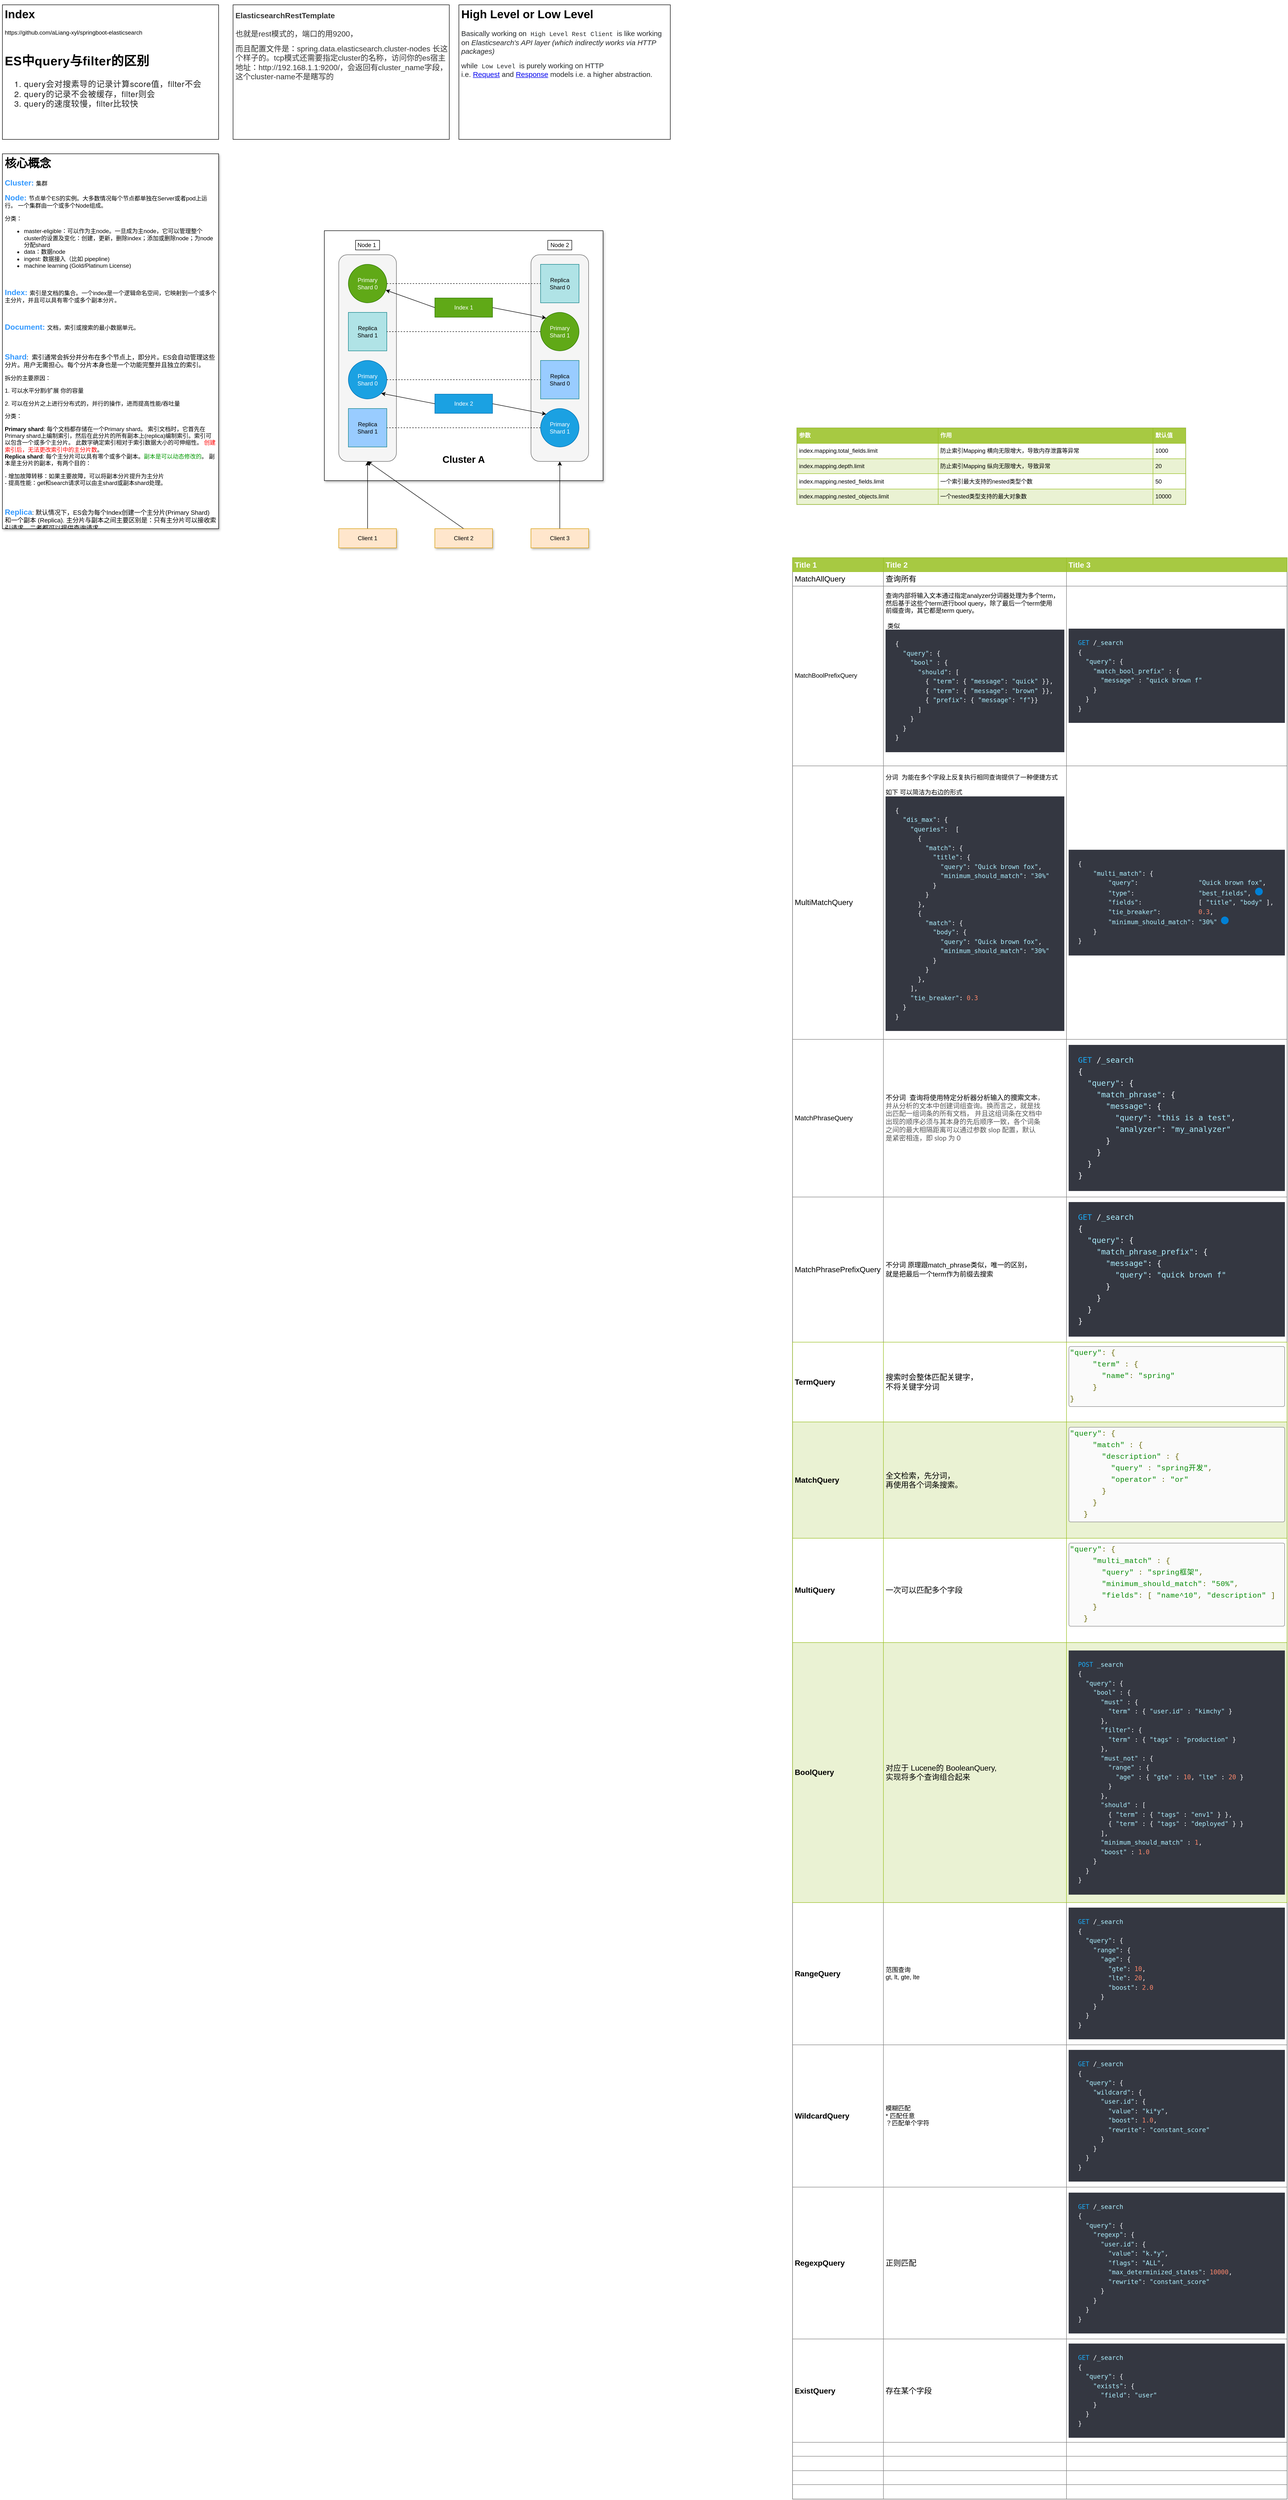 <mxfile version="13.3.9" type="device" pages="2"><diagram id="8ZI4yg9A7W5IXGPXjsD2" name="Elastic Search"><mxGraphModel dx="1048" dy="1627" grid="1" gridSize="10" guides="1" tooltips="1" connect="1" arrows="1" fold="1" page="1" pageScale="1" pageWidth="827" pageHeight="1169" math="0" shadow="0"><root><mxCell id="0"/><mxCell id="1" parent="0"/><mxCell id="cfONrQTWp3jJ7DKSUCNk-25" value="&lt;br&gt;&lt;br&gt;&lt;br&gt;&lt;br&gt;&lt;br&gt;&lt;br&gt;&lt;br&gt;&lt;br&gt;&lt;br&gt;&lt;br&gt;&lt;br&gt;&lt;br&gt;&lt;br&gt;&lt;br&gt;&lt;br&gt;&lt;br&gt;&lt;br&gt;&lt;br&gt;&lt;br&gt;&lt;br&gt;&lt;br&gt;&lt;br&gt;&lt;br&gt;&lt;br&gt;&lt;br&gt;&lt;br&gt;&lt;br&gt;&lt;br&gt;&lt;br&gt;&lt;br&gt;&lt;font style=&quot;font-size: 20px&quot;&gt;&lt;b&gt;Cluster A&lt;/b&gt;&lt;/font&gt;" style="rounded=0;whiteSpace=wrap;html=1;shadow=1;" vertex="1" parent="1"><mxGeometry x="680" y="480" width="580" height="520" as="geometry"/></mxCell><mxCell id="YU87RtQt77wTLNVee_nq-1" value="&lt;h1&gt;Index&lt;/h1&gt;&lt;p&gt;https://github.com/aLiang-xyl/springboot-elasticsearch&lt;br&gt;&lt;/p&gt;&lt;h2 style=&quot;box-sizing: inherit ; font-family: &amp;#34;lora&amp;#34; , sans-serif ; line-height: 34px ; margin-top: 35px ; margin-bottom: 20px ; font-size: 26px ; overflow-wrap: break-word ; letter-spacing: 0.5px ; background-color: rgb(255 , 255 , 255)&quot;&gt;ES中query与filter的区别&lt;/h2&gt;&lt;ol style=&quot;box-sizing: inherit ; margin: 0px 0px 1.5em ; color: rgba(0 , 0 , 0 , 0.87) ; font-family: &amp;#34;helvetica neue&amp;#34; , &amp;#34;helvetica&amp;#34; , &amp;#34;arial&amp;#34; , sans-serif ; font-size: 17px ; letter-spacing: 0.5px ; background-color: rgb(255 , 255 , 255)&quot;&gt;&lt;li style=&quot;box-sizing: inherit&quot;&gt;query会对搜素导的记录计算score值，filter不会&lt;/li&gt;&lt;li style=&quot;box-sizing: inherit&quot;&gt;query的记录不会被缓存，filter则会&lt;/li&gt;&lt;li style=&quot;box-sizing: inherit&quot;&gt;query的速度较慢，filter比较快&lt;/li&gt;&lt;/ol&gt;" style="text;html=1;spacing=5;spacingTop=-20;whiteSpace=wrap;overflow=hidden;rounded=0;strokeColor=#000000;fillColor=#ffffff;" parent="1" vertex="1"><mxGeometry x="10" y="10" width="450" height="280" as="geometry"/></mxCell><mxCell id="YU87RtQt77wTLNVee_nq-2" value="&lt;table border=&quot;1&quot; width=&quot;100%&quot; cellpadding=&quot;4&quot; style=&quot;width: 100% ; height: 100% ; border-collapse: collapse&quot;&gt;&lt;tbody&gt;&lt;tr style=&quot;background-color: #a7c942 ; color: #ffffff ; border: 1px solid #98bf21&quot;&gt;&lt;th align=&quot;left&quot;&gt;参数&lt;/th&gt;&lt;th align=&quot;left&quot;&gt;作用&lt;/th&gt;&lt;th align=&quot;left&quot;&gt;默认值&lt;/th&gt;&lt;/tr&gt;&lt;tr style=&quot;border: 1px solid #98bf21&quot;&gt;&lt;td&gt;index.mapping.total_fields.limit&lt;/td&gt;&lt;td&gt;防止索引Mapping 横向无限增大，导致内存泄露等异常&lt;/td&gt;&lt;td&gt;1000&lt;/td&gt;&lt;/tr&gt;&lt;tr style=&quot;background-color: #eaf2d3 ; border: 1px solid #98bf21&quot;&gt;&lt;td&gt;index.mapping.depth.limit&lt;/td&gt;&lt;td&gt;防止索引Mapping 纵向无限增大，导致异常&lt;/td&gt;&lt;td&gt;20&lt;/td&gt;&lt;/tr&gt;&lt;tr style=&quot;border: 1px solid #98bf21&quot;&gt;&lt;td&gt;index.mapping.nested_fields.limit&lt;/td&gt;&lt;td&gt;一个索引最大支持的nested类型个数&lt;/td&gt;&lt;td&gt;50&lt;/td&gt;&lt;/tr&gt;&lt;tr style=&quot;background-color: #eaf2d3 ; border: 1px solid #98bf21&quot;&gt;&lt;td&gt;index.mapping.nested_objects.limit&lt;br&gt;&lt;/td&gt;&lt;td&gt;一个nested类型支持的最大对象数&lt;br&gt;&lt;/td&gt;&lt;td&gt;10000&lt;/td&gt;&lt;/tr&gt;&lt;/tbody&gt;&lt;/table&gt;" style="text;html=1;strokeColor=#c0c0c0;fillColor=#ffffff;overflow=fill;rounded=0;" parent="1" vertex="1"><mxGeometry x="1663" y="890" width="810" height="160" as="geometry"/></mxCell><mxCell id="YU87RtQt77wTLNVee_nq-3" value="&lt;table border=&quot;1&quot; width=&quot;100%&quot; cellpadding=&quot;4&quot; style=&quot;width: 100% ; height: 100% ; border-collapse: collapse&quot;&gt;&lt;tbody style=&quot;font-size: 16px&quot;&gt;&lt;tr style=&quot;background-color: #a7c942 ; color: #ffffff ; border: 1px solid #98bf21&quot;&gt;&lt;th align=&quot;left&quot;&gt;Title 1&lt;/th&gt;&lt;th align=&quot;left&quot;&gt;Title 2&lt;/th&gt;&lt;th align=&quot;left&quot;&gt;Title 3&lt;/th&gt;&lt;/tr&gt;&lt;tr&gt;&lt;td&gt;MatchAllQuery&lt;/td&gt;&lt;td&gt;查询所有&lt;/td&gt;&lt;td&gt;&lt;br&gt;&lt;/td&gt;&lt;/tr&gt;&lt;tr style=&quot;font-size: 13px&quot;&gt;&lt;td&gt;MatchBoolPrefixQuery&lt;/td&gt;&lt;td&gt;&lt;div&gt;查询内部将输入文本通过指定analyzer分词器处理为多个term，&lt;/div&gt;&lt;div&gt;然后基于这些个term进行bool query，除了最后一个term使用&lt;/div&gt;&lt;div&gt;前缀查询，&lt;span&gt;其它都是term query。&lt;/span&gt;&lt;/div&gt;&lt;br&gt;&amp;nbsp;类似&lt;br&gt;&lt;pre class=&quot;programlisting prettyprint lang-console prettyprinted&quot; style=&quot;box-sizing: border-box ; font-family: &amp;#34;consolas&amp;#34; , &amp;#34;menlo&amp;#34; , &amp;#34;dejavu sans mono&amp;#34; , &amp;#34;bitstream vera sans mono&amp;#34; , &amp;#34;lucida console&amp;#34; , monospace ; margin-top: 0px ; margin-bottom: 0px ; overflow: auto ; color: rgb(136 , 136 , 136) ; padding: 20px ; border: none ; line-height: 1.5em ; background-color: rgb(52 , 55 , 65) ; width: auto ; max-width: 10000px&quot;&gt;&lt;span class=&quot;pun&quot; style=&quot;box-sizing: border-box ; color: rgb(245 , 247 , 250)&quot;&gt;{&lt;/span&gt;&lt;span class=&quot;pln&quot; style=&quot;box-sizing: border-box ; color: rgb(245 , 247 , 250)&quot;&gt;&lt;br&gt;  &lt;/span&gt;&lt;span class=&quot;str&quot; style=&quot;box-sizing: border-box ; color: rgb(173 , 239 , 255)&quot;&gt;&quot;query&quot;&lt;/span&gt;&lt;span class=&quot;pun&quot; style=&quot;box-sizing: border-box ; color: rgb(245 , 247 , 250)&quot;&gt;:&lt;/span&gt;&lt;span class=&quot;pln&quot; style=&quot;box-sizing: border-box ; color: rgb(245 , 247 , 250)&quot;&gt; &lt;/span&gt;&lt;span class=&quot;pun&quot; style=&quot;box-sizing: border-box ; color: rgb(245 , 247 , 250)&quot;&gt;{&lt;/span&gt;&lt;span class=&quot;pln&quot; style=&quot;box-sizing: border-box ; color: rgb(245 , 247 , 250)&quot;&gt;&lt;br&gt;    &lt;/span&gt;&lt;span class=&quot;str&quot; style=&quot;box-sizing: border-box ; color: rgb(173 , 239 , 255)&quot;&gt;&quot;bool&quot;&lt;/span&gt;&lt;span class=&quot;pln&quot; style=&quot;box-sizing: border-box ; color: rgb(245 , 247 , 250)&quot;&gt; &lt;/span&gt;&lt;span class=&quot;pun&quot; style=&quot;box-sizing: border-box ; color: rgb(245 , 247 , 250)&quot;&gt;:&lt;/span&gt;&lt;span class=&quot;pln&quot; style=&quot;box-sizing: border-box ; color: rgb(245 , 247 , 250)&quot;&gt; &lt;/span&gt;&lt;span class=&quot;pun&quot; style=&quot;box-sizing: border-box ; color: rgb(245 , 247 , 250)&quot;&gt;{&lt;/span&gt;&lt;span class=&quot;pln&quot; style=&quot;box-sizing: border-box ; color: rgb(245 , 247 , 250)&quot;&gt;&lt;br&gt;      &lt;/span&gt;&lt;span class=&quot;str&quot; style=&quot;box-sizing: border-box ; color: rgb(173 , 239 , 255)&quot;&gt;&quot;should&quot;&lt;/span&gt;&lt;span class=&quot;pun&quot; style=&quot;box-sizing: border-box ; color: rgb(245 , 247 , 250)&quot;&gt;:&lt;/span&gt;&lt;span class=&quot;pln&quot; style=&quot;box-sizing: border-box ; color: rgb(245 , 247 , 250)&quot;&gt; &lt;/span&gt;&lt;span class=&quot;pun&quot; style=&quot;box-sizing: border-box ; color: rgb(245 , 247 , 250)&quot;&gt;[&lt;/span&gt;&lt;span class=&quot;pln&quot; style=&quot;box-sizing: border-box ; color: rgb(245 , 247 , 250)&quot;&gt;&lt;br&gt;        &lt;/span&gt;&lt;span class=&quot;pun&quot; style=&quot;box-sizing: border-box ; color: rgb(245 , 247 , 250)&quot;&gt;{&lt;/span&gt;&lt;span class=&quot;pln&quot; style=&quot;box-sizing: border-box ; color: rgb(245 , 247 , 250)&quot;&gt; &lt;/span&gt;&lt;span class=&quot;str&quot; style=&quot;box-sizing: border-box ; color: rgb(173 , 239 , 255)&quot;&gt;&quot;term&quot;&lt;/span&gt;&lt;span class=&quot;pun&quot; style=&quot;box-sizing: border-box ; color: rgb(245 , 247 , 250)&quot;&gt;:&lt;/span&gt;&lt;span class=&quot;pln&quot; style=&quot;box-sizing: border-box ; color: rgb(245 , 247 , 250)&quot;&gt; &lt;/span&gt;&lt;span class=&quot;pun&quot; style=&quot;box-sizing: border-box ; color: rgb(245 , 247 , 250)&quot;&gt;{&lt;/span&gt;&lt;span class=&quot;pln&quot; style=&quot;box-sizing: border-box ; color: rgb(245 , 247 , 250)&quot;&gt; &lt;/span&gt;&lt;span class=&quot;str&quot; style=&quot;box-sizing: border-box ; color: rgb(173 , 239 , 255)&quot;&gt;&quot;message&quot;&lt;/span&gt;&lt;span class=&quot;pun&quot; style=&quot;box-sizing: border-box ; color: rgb(245 , 247 , 250)&quot;&gt;:&lt;/span&gt;&lt;span class=&quot;pln&quot; style=&quot;box-sizing: border-box ; color: rgb(245 , 247 , 250)&quot;&gt; &lt;/span&gt;&lt;span class=&quot;str&quot; style=&quot;box-sizing: border-box ; color: rgb(173 , 239 , 255)&quot;&gt;&quot;quick&quot;&lt;/span&gt;&lt;span class=&quot;pln&quot; style=&quot;box-sizing: border-box ; color: rgb(245 , 247 , 250)&quot;&gt; &lt;/span&gt;&lt;span class=&quot;pun&quot; style=&quot;box-sizing: border-box ; color: rgb(245 , 247 , 250)&quot;&gt;}},&lt;/span&gt;&lt;span class=&quot;pln&quot; style=&quot;box-sizing: border-box ; color: rgb(245 , 247 , 250)&quot;&gt;&lt;br&gt;        &lt;/span&gt;&lt;span class=&quot;pun&quot; style=&quot;box-sizing: border-box ; color: rgb(245 , 247 , 250)&quot;&gt;{&lt;/span&gt;&lt;span class=&quot;pln&quot; style=&quot;box-sizing: border-box ; color: rgb(245 , 247 , 250)&quot;&gt; &lt;/span&gt;&lt;span class=&quot;str&quot; style=&quot;box-sizing: border-box ; color: rgb(173 , 239 , 255)&quot;&gt;&quot;term&quot;&lt;/span&gt;&lt;span class=&quot;pun&quot; style=&quot;box-sizing: border-box ; color: rgb(245 , 247 , 250)&quot;&gt;:&lt;/span&gt;&lt;span class=&quot;pln&quot; style=&quot;box-sizing: border-box ; color: rgb(245 , 247 , 250)&quot;&gt; &lt;/span&gt;&lt;span class=&quot;pun&quot; style=&quot;box-sizing: border-box ; color: rgb(245 , 247 , 250)&quot;&gt;{&lt;/span&gt;&lt;span class=&quot;pln&quot; style=&quot;box-sizing: border-box ; color: rgb(245 , 247 , 250)&quot;&gt; &lt;/span&gt;&lt;span class=&quot;str&quot; style=&quot;box-sizing: border-box ; color: rgb(173 , 239 , 255)&quot;&gt;&quot;message&quot;&lt;/span&gt;&lt;span class=&quot;pun&quot; style=&quot;box-sizing: border-box ; color: rgb(245 , 247 , 250)&quot;&gt;:&lt;/span&gt;&lt;span class=&quot;pln&quot; style=&quot;box-sizing: border-box ; color: rgb(245 , 247 , 250)&quot;&gt; &lt;/span&gt;&lt;span class=&quot;str&quot; style=&quot;box-sizing: border-box ; color: rgb(173 , 239 , 255)&quot;&gt;&quot;brown&quot;&lt;/span&gt;&lt;span class=&quot;pln&quot; style=&quot;box-sizing: border-box ; color: rgb(245 , 247 , 250)&quot;&gt; &lt;/span&gt;&lt;span class=&quot;pun&quot; style=&quot;box-sizing: border-box ; color: rgb(245 , 247 , 250)&quot;&gt;}},&lt;/span&gt;&lt;span class=&quot;pln&quot; style=&quot;box-sizing: border-box ; color: rgb(245 , 247 , 250)&quot;&gt;&lt;br&gt;        &lt;/span&gt;&lt;span class=&quot;pun&quot; style=&quot;box-sizing: border-box ; color: rgb(245 , 247 , 250)&quot;&gt;{&lt;/span&gt;&lt;span class=&quot;pln&quot; style=&quot;box-sizing: border-box ; color: rgb(245 , 247 , 250)&quot;&gt; &lt;/span&gt;&lt;span class=&quot;str&quot; style=&quot;box-sizing: border-box ; color: rgb(173 , 239 , 255)&quot;&gt;&quot;prefix&quot;&lt;/span&gt;&lt;span class=&quot;pun&quot; style=&quot;box-sizing: border-box ; color: rgb(245 , 247 , 250)&quot;&gt;:&lt;/span&gt;&lt;span class=&quot;pln&quot; style=&quot;box-sizing: border-box ; color: rgb(245 , 247 , 250)&quot;&gt; &lt;/span&gt;&lt;span class=&quot;pun&quot; style=&quot;box-sizing: border-box ; color: rgb(245 , 247 , 250)&quot;&gt;{&lt;/span&gt;&lt;span class=&quot;pln&quot; style=&quot;box-sizing: border-box ; color: rgb(245 , 247 , 250)&quot;&gt; &lt;/span&gt;&lt;span class=&quot;str&quot; style=&quot;box-sizing: border-box ; color: rgb(173 , 239 , 255)&quot;&gt;&quot;message&quot;&lt;/span&gt;&lt;span class=&quot;pun&quot; style=&quot;box-sizing: border-box ; color: rgb(245 , 247 , 250)&quot;&gt;:&lt;/span&gt;&lt;span class=&quot;pln&quot; style=&quot;box-sizing: border-box ; color: rgb(245 , 247 , 250)&quot;&gt; &lt;/span&gt;&lt;span class=&quot;str&quot; style=&quot;box-sizing: border-box ; color: rgb(173 , 239 , 255)&quot;&gt;&quot;f&quot;&lt;/span&gt;&lt;span class=&quot;pun&quot; style=&quot;box-sizing: border-box ; color: rgb(245 , 247 , 250)&quot;&gt;}}&lt;/span&gt;&lt;span class=&quot;pln&quot; style=&quot;box-sizing: border-box ; color: rgb(245 , 247 , 250)&quot;&gt;&lt;br&gt;      &lt;/span&gt;&lt;span class=&quot;pun&quot; style=&quot;box-sizing: border-box ; color: rgb(245 , 247 , 250)&quot;&gt;]&lt;/span&gt;&lt;span class=&quot;pln&quot; style=&quot;box-sizing: border-box ; color: rgb(245 , 247 , 250)&quot;&gt;&lt;br&gt;    &lt;/span&gt;&lt;span class=&quot;pun&quot; style=&quot;box-sizing: border-box ; color: rgb(245 , 247 , 250)&quot;&gt;}&lt;/span&gt;&lt;span class=&quot;pln&quot; style=&quot;box-sizing: border-box ; color: rgb(245 , 247 , 250)&quot;&gt;&lt;br&gt;  &lt;/span&gt;&lt;span class=&quot;pun&quot; style=&quot;box-sizing: border-box ; color: rgb(245 , 247 , 250)&quot;&gt;}&lt;/span&gt;&lt;span class=&quot;pln&quot; style=&quot;box-sizing: border-box ; color: rgb(245 , 247 , 250)&quot;&gt;&lt;br&gt;&lt;/span&gt;&lt;span class=&quot;pun&quot; style=&quot;box-sizing: border-box ; color: rgb(245 , 247 , 250)&quot;&gt;}&lt;/span&gt;&lt;/pre&gt;&lt;div&gt;&lt;span class=&quot;pun&quot; style=&quot;box-sizing: border-box ; color: rgb(245 , 247 , 250)&quot;&gt;&lt;br&gt;&lt;/span&gt;&lt;/div&gt;&lt;/td&gt;&lt;td&gt;&lt;pre class=&quot;programlisting prettyprint lang-console prettyprinted&quot; style=&quot;box-sizing: border-box ; font-family: &amp;#34;consolas&amp;#34; , &amp;#34;menlo&amp;#34; , &amp;#34;dejavu sans mono&amp;#34; , &amp;#34;bitstream vera sans mono&amp;#34; , &amp;#34;lucida console&amp;#34; , monospace ; margin-top: 0px ; margin-bottom: 0px ; overflow: auto ; color: rgb(136 , 136 , 136) ; padding: 20px ; border: none ; line-height: 1.5em ; background-color: rgb(52 , 55 , 65) ; width: auto ; max-width: 10000px&quot;&gt;&lt;span class=&quot;kwd&quot; style=&quot;box-sizing: border-box ; color: rgb(27 , 169 , 245)&quot;&gt;GET&lt;/span&gt;&lt;span class=&quot;pln&quot; style=&quot;box-sizing: border-box ; color: rgb(245 , 247 , 250)&quot;&gt; &lt;/span&gt;&lt;span class=&quot;pun&quot; style=&quot;box-sizing: border-box ; color: rgb(245 , 247 , 250)&quot;&gt;/&lt;/span&gt;&lt;span class=&quot;str&quot; style=&quot;box-sizing: border-box ; color: rgb(173 , 239 , 255)&quot;&gt;_search&lt;/span&gt;&lt;span class=&quot;pln&quot; style=&quot;box-sizing: border-box ; color: rgb(245 , 247 , 250)&quot;&gt;&lt;br&gt;&lt;/span&gt;&lt;span class=&quot;pun&quot; style=&quot;box-sizing: border-box ; color: rgb(245 , 247 , 250)&quot;&gt;{&lt;/span&gt;&lt;span class=&quot;pln&quot; style=&quot;box-sizing: border-box ; color: rgb(245 , 247 , 250)&quot;&gt;&lt;br&gt;  &lt;/span&gt;&lt;span class=&quot;str&quot; style=&quot;box-sizing: border-box ; color: rgb(173 , 239 , 255)&quot;&gt;&quot;query&quot;&lt;/span&gt;&lt;span class=&quot;pun&quot; style=&quot;box-sizing: border-box ; color: rgb(245 , 247 , 250)&quot;&gt;:&lt;/span&gt;&lt;span class=&quot;pln&quot; style=&quot;box-sizing: border-box ; color: rgb(245 , 247 , 250)&quot;&gt; &lt;/span&gt;&lt;span class=&quot;pun&quot; style=&quot;box-sizing: border-box ; color: rgb(245 , 247 , 250)&quot;&gt;{&lt;/span&gt;&lt;span class=&quot;pln&quot; style=&quot;box-sizing: border-box ; color: rgb(245 , 247 , 250)&quot;&gt;&lt;br&gt;    &lt;/span&gt;&lt;span class=&quot;str&quot; style=&quot;box-sizing: border-box ; color: rgb(173 , 239 , 255)&quot;&gt;&quot;match_bool_prefix&quot;&lt;/span&gt;&lt;span class=&quot;pln&quot; style=&quot;box-sizing: border-box ; color: rgb(245 , 247 , 250)&quot;&gt; &lt;/span&gt;&lt;span class=&quot;pun&quot; style=&quot;box-sizing: border-box ; color: rgb(245 , 247 , 250)&quot;&gt;:&lt;/span&gt;&lt;span class=&quot;pln&quot; style=&quot;box-sizing: border-box ; color: rgb(245 , 247 , 250)&quot;&gt; &lt;/span&gt;&lt;span class=&quot;pun&quot; style=&quot;box-sizing: border-box ; color: rgb(245 , 247 , 250)&quot;&gt;{&lt;/span&gt;&lt;span class=&quot;pln&quot; style=&quot;box-sizing: border-box ; color: rgb(245 , 247 , 250)&quot;&gt;&lt;br&gt;      &lt;/span&gt;&lt;span class=&quot;str&quot; style=&quot;box-sizing: border-box ; color: rgb(173 , 239 , 255)&quot;&gt;&quot;message&quot;&lt;/span&gt;&lt;span class=&quot;pln&quot; style=&quot;box-sizing: border-box ; color: rgb(245 , 247 , 250)&quot;&gt; &lt;/span&gt;&lt;span class=&quot;pun&quot; style=&quot;box-sizing: border-box ; color: rgb(245 , 247 , 250)&quot;&gt;:&lt;/span&gt;&lt;span class=&quot;pln&quot; style=&quot;box-sizing: border-box ; color: rgb(245 , 247 , 250)&quot;&gt; &lt;/span&gt;&lt;span class=&quot;str&quot; style=&quot;box-sizing: border-box ; color: rgb(173 , 239 , 255)&quot;&gt;&quot;quick brown f&quot;&lt;/span&gt;&lt;span class=&quot;pln&quot; style=&quot;box-sizing: border-box ; color: rgb(245 , 247 , 250)&quot;&gt;&lt;br&gt;    &lt;/span&gt;&lt;span class=&quot;pun&quot; style=&quot;box-sizing: border-box ; color: rgb(245 , 247 , 250)&quot;&gt;}&lt;/span&gt;&lt;span class=&quot;pln&quot; style=&quot;box-sizing: border-box ; color: rgb(245 , 247 , 250)&quot;&gt;&lt;br&gt;  &lt;/span&gt;&lt;span class=&quot;pun&quot; style=&quot;box-sizing: border-box ; color: rgb(245 , 247 , 250)&quot;&gt;}&lt;/span&gt;&lt;span class=&quot;pln&quot; style=&quot;box-sizing: border-box ; color: rgb(245 , 247 , 250)&quot;&gt;&lt;br&gt;&lt;/span&gt;&lt;span class=&quot;pun&quot; style=&quot;box-sizing: border-box ; color: rgb(245 , 247 , 250)&quot;&gt;}&lt;/span&gt;&lt;/pre&gt;&lt;/td&gt;&lt;/tr&gt;&lt;tr&gt;&lt;td&gt;MultiMatchQuery&lt;/td&gt;&lt;td style=&quot;font-size: 13px&quot;&gt;分词&amp;nbsp; 为能在多个字段上反复执行相同查询提供了一种便捷方式&lt;br&gt;&lt;br&gt;如下 可以简洁为右边的形式&lt;br&gt;&lt;pre class=&quot;programlisting prettyprint lang-js prettyprinted&quot; style=&quot;box-sizing: border-box ; font-family: &amp;#34;consolas&amp;#34; , &amp;#34;menlo&amp;#34; , &amp;#34;dejavu sans mono&amp;#34; , &amp;#34;bitstream vera sans mono&amp;#34; , &amp;#34;lucida console&amp;#34; , monospace ; margin-top: 0px ; margin-bottom: 0px ; overflow: auto ; color: rgb(136 , 136 , 136) ; padding: 20px ; border: none ; line-height: 1.5em ; background-color: rgb(52 , 55 , 65) ; width: auto ; max-width: 10000px&quot;&gt;&lt;span class=&quot;pun&quot; style=&quot;box-sizing: border-box ; color: rgb(245 , 247 , 250)&quot;&gt;{&lt;/span&gt;&lt;span class=&quot;pln&quot; style=&quot;box-sizing: border-box ; color: rgb(245 , 247 , 250)&quot;&gt;&lt;br&gt;  &lt;/span&gt;&lt;span class=&quot;str&quot; style=&quot;box-sizing: border-box ; color: rgb(173 , 239 , 255)&quot;&gt;&quot;dis_max&quot;&lt;/span&gt;&lt;span class=&quot;pun&quot; style=&quot;box-sizing: border-box ; color: rgb(245 , 247 , 250)&quot;&gt;:&lt;/span&gt;&lt;span class=&quot;pln&quot; style=&quot;box-sizing: border-box ; color: rgb(245 , 247 , 250)&quot;&gt; &lt;/span&gt;&lt;span class=&quot;pun&quot; style=&quot;box-sizing: border-box ; color: rgb(245 , 247 , 250)&quot;&gt;{&lt;/span&gt;&lt;span class=&quot;pln&quot; style=&quot;box-sizing: border-box ; color: rgb(245 , 247 , 250)&quot;&gt;&lt;br&gt;    &lt;/span&gt;&lt;span class=&quot;str&quot; style=&quot;box-sizing: border-box ; color: rgb(173 , 239 , 255)&quot;&gt;&quot;queries&quot;&lt;/span&gt;&lt;span class=&quot;pun&quot; style=&quot;box-sizing: border-box ; color: rgb(245 , 247 , 250)&quot;&gt;:&lt;/span&gt;&lt;span class=&quot;pln&quot; style=&quot;box-sizing: border-box ; color: rgb(245 , 247 , 250)&quot;&gt;  &lt;/span&gt;&lt;span class=&quot;pun&quot; style=&quot;box-sizing: border-box ; color: rgb(245 , 247 , 250)&quot;&gt;[&lt;/span&gt;&lt;span class=&quot;pln&quot; style=&quot;box-sizing: border-box ; color: rgb(245 , 247 , 250)&quot;&gt;&lt;br&gt;      &lt;/span&gt;&lt;span class=&quot;pun&quot; style=&quot;box-sizing: border-box ; color: rgb(245 , 247 , 250)&quot;&gt;{&lt;/span&gt;&lt;span class=&quot;pln&quot; style=&quot;box-sizing: border-box ; color: rgb(245 , 247 , 250)&quot;&gt;&lt;br&gt;        &lt;/span&gt;&lt;span class=&quot;str&quot; style=&quot;box-sizing: border-box ; color: rgb(173 , 239 , 255)&quot;&gt;&quot;match&quot;&lt;/span&gt;&lt;span class=&quot;pun&quot; style=&quot;box-sizing: border-box ; color: rgb(245 , 247 , 250)&quot;&gt;:&lt;/span&gt;&lt;span class=&quot;pln&quot; style=&quot;box-sizing: border-box ; color: rgb(245 , 247 , 250)&quot;&gt; &lt;/span&gt;&lt;span class=&quot;pun&quot; style=&quot;box-sizing: border-box ; color: rgb(245 , 247 , 250)&quot;&gt;{&lt;/span&gt;&lt;span class=&quot;pln&quot; style=&quot;box-sizing: border-box ; color: rgb(245 , 247 , 250)&quot;&gt;&lt;br&gt;          &lt;/span&gt;&lt;span class=&quot;str&quot; style=&quot;box-sizing: border-box ; color: rgb(173 , 239 , 255)&quot;&gt;&quot;title&quot;&lt;/span&gt;&lt;span class=&quot;pun&quot; style=&quot;box-sizing: border-box ; color: rgb(245 , 247 , 250)&quot;&gt;:&lt;/span&gt;&lt;span class=&quot;pln&quot; style=&quot;box-sizing: border-box ; color: rgb(245 , 247 , 250)&quot;&gt; &lt;/span&gt;&lt;span class=&quot;pun&quot; style=&quot;box-sizing: border-box ; color: rgb(245 , 247 , 250)&quot;&gt;{&lt;/span&gt;&lt;span class=&quot;pln&quot; style=&quot;box-sizing: border-box ; color: rgb(245 , 247 , 250)&quot;&gt;&lt;br&gt;            &lt;/span&gt;&lt;span class=&quot;str&quot; style=&quot;box-sizing: border-box ; color: rgb(173 , 239 , 255)&quot;&gt;&quot;query&quot;&lt;/span&gt;&lt;span class=&quot;pun&quot; style=&quot;box-sizing: border-box ; color: rgb(245 , 247 , 250)&quot;&gt;:&lt;/span&gt;&lt;span class=&quot;pln&quot; style=&quot;box-sizing: border-box ; color: rgb(245 , 247 , 250)&quot;&gt; &lt;/span&gt;&lt;span class=&quot;str&quot; style=&quot;box-sizing: border-box ; color: rgb(173 , 239 , 255)&quot;&gt;&quot;Quick brown fox&quot;&lt;/span&gt;&lt;span class=&quot;pun&quot; style=&quot;box-sizing: border-box ; color: rgb(245 , 247 , 250)&quot;&gt;,&lt;/span&gt;&lt;span class=&quot;pln&quot; style=&quot;box-sizing: border-box ; color: rgb(245 , 247 , 250)&quot;&gt;&lt;br&gt;            &lt;/span&gt;&lt;span class=&quot;str&quot; style=&quot;box-sizing: border-box ; color: rgb(173 , 239 , 255)&quot;&gt;&quot;minimum_should_match&quot;&lt;/span&gt;&lt;span class=&quot;pun&quot; style=&quot;box-sizing: border-box ; color: rgb(245 , 247 , 250)&quot;&gt;:&lt;/span&gt;&lt;span class=&quot;pln&quot; style=&quot;box-sizing: border-box ; color: rgb(245 , 247 , 250)&quot;&gt; &lt;/span&gt;&lt;span class=&quot;str&quot; style=&quot;box-sizing: border-box ; color: rgb(173 , 239 , 255)&quot;&gt;&quot;30%&quot;&lt;/span&gt;&lt;span class=&quot;pln&quot; style=&quot;box-sizing: border-box ; color: rgb(245 , 247 , 250)&quot;&gt;&lt;br&gt;          &lt;/span&gt;&lt;span class=&quot;pun&quot; style=&quot;box-sizing: border-box ; color: rgb(245 , 247 , 250)&quot;&gt;}&lt;/span&gt;&lt;span class=&quot;pln&quot; style=&quot;box-sizing: border-box ; color: rgb(245 , 247 , 250)&quot;&gt;&lt;br&gt;        &lt;/span&gt;&lt;span class=&quot;pun&quot; style=&quot;box-sizing: border-box ; color: rgb(245 , 247 , 250)&quot;&gt;}&lt;/span&gt;&lt;span class=&quot;pln&quot; style=&quot;box-sizing: border-box ; color: rgb(245 , 247 , 250)&quot;&gt;&lt;br&gt;      &lt;/span&gt;&lt;span class=&quot;pun&quot; style=&quot;box-sizing: border-box ; color: rgb(245 , 247 , 250)&quot;&gt;},&lt;/span&gt;&lt;span class=&quot;pln&quot; style=&quot;box-sizing: border-box ; color: rgb(245 , 247 , 250)&quot;&gt;&lt;br&gt;      &lt;/span&gt;&lt;span class=&quot;pun&quot; style=&quot;box-sizing: border-box ; color: rgb(245 , 247 , 250)&quot;&gt;{&lt;/span&gt;&lt;span class=&quot;pln&quot; style=&quot;box-sizing: border-box ; color: rgb(245 , 247 , 250)&quot;&gt;&lt;br&gt;        &lt;/span&gt;&lt;span class=&quot;str&quot; style=&quot;box-sizing: border-box ; color: rgb(173 , 239 , 255)&quot;&gt;&quot;match&quot;&lt;/span&gt;&lt;span class=&quot;pun&quot; style=&quot;box-sizing: border-box ; color: rgb(245 , 247 , 250)&quot;&gt;:&lt;/span&gt;&lt;span class=&quot;pln&quot; style=&quot;box-sizing: border-box ; color: rgb(245 , 247 , 250)&quot;&gt; &lt;/span&gt;&lt;span class=&quot;pun&quot; style=&quot;box-sizing: border-box ; color: rgb(245 , 247 , 250)&quot;&gt;{&lt;/span&gt;&lt;span class=&quot;pln&quot; style=&quot;box-sizing: border-box ; color: rgb(245 , 247 , 250)&quot;&gt;&lt;br&gt;          &lt;/span&gt;&lt;span class=&quot;str&quot; style=&quot;box-sizing: border-box ; color: rgb(173 , 239 , 255)&quot;&gt;&quot;body&quot;&lt;/span&gt;&lt;span class=&quot;pun&quot; style=&quot;box-sizing: border-box ; color: rgb(245 , 247 , 250)&quot;&gt;:&lt;/span&gt;&lt;span class=&quot;pln&quot; style=&quot;box-sizing: border-box ; color: rgb(245 , 247 , 250)&quot;&gt; &lt;/span&gt;&lt;span class=&quot;pun&quot; style=&quot;box-sizing: border-box ; color: rgb(245 , 247 , 250)&quot;&gt;{&lt;/span&gt;&lt;span class=&quot;pln&quot; style=&quot;box-sizing: border-box ; color: rgb(245 , 247 , 250)&quot;&gt;&lt;br&gt;            &lt;/span&gt;&lt;span class=&quot;str&quot; style=&quot;box-sizing: border-box ; color: rgb(173 , 239 , 255)&quot;&gt;&quot;query&quot;&lt;/span&gt;&lt;span class=&quot;pun&quot; style=&quot;box-sizing: border-box ; color: rgb(245 , 247 , 250)&quot;&gt;:&lt;/span&gt;&lt;span class=&quot;pln&quot; style=&quot;box-sizing: border-box ; color: rgb(245 , 247 , 250)&quot;&gt; &lt;/span&gt;&lt;span class=&quot;str&quot; style=&quot;box-sizing: border-box ; color: rgb(173 , 239 , 255)&quot;&gt;&quot;Quick brown fox&quot;&lt;/span&gt;&lt;span class=&quot;pun&quot; style=&quot;box-sizing: border-box ; color: rgb(245 , 247 , 250)&quot;&gt;,&lt;/span&gt;&lt;span class=&quot;pln&quot; style=&quot;box-sizing: border-box ; color: rgb(245 , 247 , 250)&quot;&gt;&lt;br&gt;            &lt;/span&gt;&lt;span class=&quot;str&quot; style=&quot;box-sizing: border-box ; color: rgb(173 , 239 , 255)&quot;&gt;&quot;minimum_should_match&quot;&lt;/span&gt;&lt;span class=&quot;pun&quot; style=&quot;box-sizing: border-box ; color: rgb(245 , 247 , 250)&quot;&gt;:&lt;/span&gt;&lt;span class=&quot;pln&quot; style=&quot;box-sizing: border-box ; color: rgb(245 , 247 , 250)&quot;&gt; &lt;/span&gt;&lt;span class=&quot;str&quot; style=&quot;box-sizing: border-box ; color: rgb(173 , 239 , 255)&quot;&gt;&quot;30%&quot;&lt;/span&gt;&lt;span class=&quot;pln&quot; style=&quot;box-sizing: border-box ; color: rgb(245 , 247 , 250)&quot;&gt;&lt;br&gt;          &lt;/span&gt;&lt;span class=&quot;pun&quot; style=&quot;box-sizing: border-box ; color: rgb(245 , 247 , 250)&quot;&gt;}&lt;/span&gt;&lt;span class=&quot;pln&quot; style=&quot;box-sizing: border-box ; color: rgb(245 , 247 , 250)&quot;&gt;&lt;br&gt;        &lt;/span&gt;&lt;span class=&quot;pun&quot; style=&quot;box-sizing: border-box ; color: rgb(245 , 247 , 250)&quot;&gt;}&lt;/span&gt;&lt;span class=&quot;pln&quot; style=&quot;box-sizing: border-box ; color: rgb(245 , 247 , 250)&quot;&gt;&lt;br&gt;      &lt;/span&gt;&lt;span class=&quot;pun&quot; style=&quot;box-sizing: border-box ; color: rgb(245 , 247 , 250)&quot;&gt;},&lt;/span&gt;&lt;span class=&quot;pln&quot; style=&quot;box-sizing: border-box ; color: rgb(245 , 247 , 250)&quot;&gt;&lt;br&gt;    &lt;/span&gt;&lt;span class=&quot;pun&quot; style=&quot;box-sizing: border-box ; color: rgb(245 , 247 , 250)&quot;&gt;],&lt;/span&gt;&lt;span class=&quot;pln&quot; style=&quot;box-sizing: border-box ; color: rgb(245 , 247 , 250)&quot;&gt;&lt;br&gt;    &lt;/span&gt;&lt;span class=&quot;str&quot; style=&quot;box-sizing: border-box ; color: rgb(173 , 239 , 255)&quot;&gt;&quot;tie_breaker&quot;&lt;/span&gt;&lt;span class=&quot;pun&quot; style=&quot;box-sizing: border-box ; color: rgb(245 , 247 , 250)&quot;&gt;:&lt;/span&gt;&lt;span class=&quot;pln&quot; style=&quot;box-sizing: border-box ; color: rgb(245 , 247 , 250)&quot;&gt; &lt;/span&gt;&lt;span class=&quot;lit&quot; style=&quot;box-sizing: border-box ; color: rgb(255 , 136 , 108)&quot;&gt;0.3&lt;/span&gt;&lt;span class=&quot;pln&quot; style=&quot;box-sizing: border-box ; color: rgb(245 , 247 , 250)&quot;&gt;&lt;br&gt;  &lt;/span&gt;&lt;span class=&quot;pun&quot; style=&quot;box-sizing: border-box ; color: rgb(245 , 247 , 250)&quot;&gt;}&lt;/span&gt;&lt;span class=&quot;pln&quot; style=&quot;box-sizing: border-box ; color: rgb(245 , 247 , 250)&quot;&gt;&lt;br&gt;&lt;/span&gt;&lt;span class=&quot;pun&quot; style=&quot;box-sizing: border-box ; color: rgb(245 , 247 , 250)&quot;&gt;}&lt;/span&gt;&lt;/pre&gt;&lt;/td&gt;&lt;td style=&quot;font-size: 13px&quot;&gt;&lt;pre class=&quot;programlisting prettyprint lang-sense prettyprinted&quot; style=&quot;box-sizing: border-box ; font-family: &amp;#34;consolas&amp;#34; , &amp;#34;menlo&amp;#34; , &amp;#34;dejavu sans mono&amp;#34; , &amp;#34;bitstream vera sans mono&amp;#34; , &amp;#34;lucida console&amp;#34; , monospace ; margin-top: 0px ; margin-bottom: 0px ; overflow: auto ; color: rgb(136 , 136 , 136) ; padding: 20px ; border: none ; line-height: 1.5em ; background-color: rgb(52 , 55 , 65) ; width: auto ; max-width: 10000px&quot;&gt;&lt;span class=&quot;pun&quot; style=&quot;box-sizing: border-box ; color: rgb(245 , 247 , 250)&quot;&gt;{&lt;/span&gt;&lt;span class=&quot;pln&quot; style=&quot;box-sizing: border-box ; color: rgb(245 , 247 , 250)&quot;&gt;&lt;br&gt;    &lt;/span&gt;&lt;span class=&quot;str&quot; style=&quot;box-sizing: border-box ; color: rgb(173 , 239 , 255)&quot;&gt;&quot;multi_match&quot;&lt;/span&gt;&lt;span class=&quot;pun&quot; style=&quot;box-sizing: border-box ; color: rgb(245 , 247 , 250)&quot;&gt;:&lt;/span&gt;&lt;span class=&quot;pln&quot; style=&quot;box-sizing: border-box ; color: rgb(245 , 247 , 250)&quot;&gt; &lt;/span&gt;&lt;span class=&quot;pun&quot; style=&quot;box-sizing: border-box ; color: rgb(245 , 247 , 250)&quot;&gt;{&lt;/span&gt;&lt;span class=&quot;pln&quot; style=&quot;box-sizing: border-box ; color: rgb(245 , 247 , 250)&quot;&gt;&lt;br&gt;        &lt;/span&gt;&lt;span class=&quot;str&quot; style=&quot;box-sizing: border-box ; color: rgb(173 , 239 , 255)&quot;&gt;&quot;query&quot;&lt;/span&gt;&lt;span class=&quot;pun&quot; style=&quot;box-sizing: border-box ; color: rgb(245 , 247 , 250)&quot;&gt;:&lt;/span&gt;&lt;span class=&quot;pln&quot; style=&quot;box-sizing: border-box ; color: rgb(245 , 247 , 250)&quot;&gt;                &lt;/span&gt;&lt;span class=&quot;str&quot; style=&quot;box-sizing: border-box ; color: rgb(173 , 239 , 255)&quot;&gt;&quot;Quick brown fox&quot;&lt;/span&gt;&lt;span class=&quot;pun&quot; style=&quot;box-sizing: border-box ; color: rgb(245 , 247 , 250)&quot;&gt;,&lt;/span&gt;&lt;span class=&quot;pln&quot; style=&quot;box-sizing: border-box ; color: rgb(245 , 247 , 250)&quot;&gt;&lt;br&gt;        &lt;/span&gt;&lt;span class=&quot;str&quot; style=&quot;box-sizing: border-box ; color: rgb(173 , 239 , 255)&quot;&gt;&quot;type&quot;&lt;/span&gt;&lt;span class=&quot;pun&quot; style=&quot;box-sizing: border-box ; color: rgb(245 , 247 , 250)&quot;&gt;:&lt;/span&gt;&lt;span class=&quot;pln&quot; style=&quot;box-sizing: border-box ; color: rgb(245 , 247 , 250)&quot;&gt;                 &lt;/span&gt;&lt;span class=&quot;str&quot; style=&quot;box-sizing: border-box ; color: rgb(173 , 239 , 255)&quot;&gt;&quot;best_fields&quot;&lt;/span&gt;&lt;span class=&quot;pun&quot; style=&quot;box-sizing: border-box ; color: rgb(245 , 247 , 250)&quot;&gt;,&lt;/span&gt;&lt;span class=&quot;pln&quot; style=&quot;box-sizing: border-box ; color: rgb(245 , 247 , 250)&quot;&gt; &lt;/span&gt;&lt;a id=&quot;CO69-1&quot; href=&quot;https://www.elastic.co/guide/cn/elasticsearch/guide/current/multi-match-query.html#CO69-1&quot; style=&quot;box-sizing: border-box ; color: rgb(0 , 169 , 229) ; background-color: transparent ; font-family: &amp;#34;inter&amp;#34; , sans-serif ; outline: none&quot;&gt;&lt;/a&gt;&lt;span class=&quot;conum&quot; style=&quot;box-sizing: border-box ; font-family: &amp;#34;inter&amp;#34; , sans-serif ; display: inline-block ; width: 16px ; height: 16px ; line-height: 16px ; color: rgb(245 , 247 , 250) ; background-color: rgb(0 , 128 , 213) ; border-radius: 100px ; text-align: center ; font-weight: 700&quot;&gt;&lt;/span&gt;&lt;span class=&quot;pln&quot; style=&quot;box-sizing: border-box ; color: rgb(245 , 247 , 250)&quot;&gt;&lt;br&gt;        &lt;/span&gt;&lt;span class=&quot;str&quot; style=&quot;box-sizing: border-box ; color: rgb(173 , 239 , 255)&quot;&gt;&quot;fields&quot;&lt;/span&gt;&lt;span class=&quot;pun&quot; style=&quot;box-sizing: border-box ; color: rgb(245 , 247 , 250)&quot;&gt;:&lt;/span&gt;&lt;span class=&quot;pln&quot; style=&quot;box-sizing: border-box ; color: rgb(245 , 247 , 250)&quot;&gt;               &lt;/span&gt;&lt;span class=&quot;pun&quot; style=&quot;box-sizing: border-box ; color: rgb(245 , 247 , 250)&quot;&gt;[&lt;/span&gt;&lt;span class=&quot;pln&quot; style=&quot;box-sizing: border-box ; color: rgb(245 , 247 , 250)&quot;&gt; &lt;/span&gt;&lt;span class=&quot;str&quot; style=&quot;box-sizing: border-box ; color: rgb(173 , 239 , 255)&quot;&gt;&quot;title&quot;&lt;/span&gt;&lt;span class=&quot;pun&quot; style=&quot;box-sizing: border-box ; color: rgb(245 , 247 , 250)&quot;&gt;,&lt;/span&gt;&lt;span class=&quot;pln&quot; style=&quot;box-sizing: border-box ; color: rgb(245 , 247 , 250)&quot;&gt; &lt;/span&gt;&lt;span class=&quot;str&quot; style=&quot;box-sizing: border-box ; color: rgb(173 , 239 , 255)&quot;&gt;&quot;body&quot;&lt;/span&gt;&lt;span class=&quot;pln&quot; style=&quot;box-sizing: border-box ; color: rgb(245 , 247 , 250)&quot;&gt; &lt;/span&gt;&lt;span class=&quot;pun&quot; style=&quot;box-sizing: border-box ; color: rgb(245 , 247 , 250)&quot;&gt;],&lt;/span&gt;&lt;span class=&quot;pln&quot; style=&quot;box-sizing: border-box ; color: rgb(245 , 247 , 250)&quot;&gt;&lt;br&gt;        &lt;/span&gt;&lt;span class=&quot;str&quot; style=&quot;box-sizing: border-box ; color: rgb(173 , 239 , 255)&quot;&gt;&quot;tie_breaker&quot;&lt;/span&gt;&lt;span class=&quot;pun&quot; style=&quot;box-sizing: border-box ; color: rgb(245 , 247 , 250)&quot;&gt;:&lt;/span&gt;&lt;span class=&quot;pln&quot; style=&quot;box-sizing: border-box ; color: rgb(245 , 247 , 250)&quot;&gt;          &lt;/span&gt;&lt;span class=&quot;lit&quot; style=&quot;box-sizing: border-box ; color: rgb(255 , 136 , 108)&quot;&gt;0.3&lt;/span&gt;&lt;span class=&quot;pun&quot; style=&quot;box-sizing: border-box ; color: rgb(245 , 247 , 250)&quot;&gt;,&lt;/span&gt;&lt;span class=&quot;pln&quot; style=&quot;box-sizing: border-box ; color: rgb(245 , 247 , 250)&quot;&gt;&lt;br&gt;        &lt;/span&gt;&lt;span class=&quot;str&quot; style=&quot;box-sizing: border-box ; color: rgb(173 , 239 , 255)&quot;&gt;&quot;minimum_should_match&quot;&lt;/span&gt;&lt;span class=&quot;pun&quot; style=&quot;box-sizing: border-box ; color: rgb(245 , 247 , 250)&quot;&gt;:&lt;/span&gt;&lt;span class=&quot;pln&quot; style=&quot;box-sizing: border-box ; color: rgb(245 , 247 , 250)&quot;&gt; &lt;/span&gt;&lt;span class=&quot;str&quot; style=&quot;box-sizing: border-box ; color: rgb(173 , 239 , 255)&quot;&gt;&quot;30%&quot;&lt;/span&gt;&lt;span class=&quot;pln&quot; style=&quot;box-sizing: border-box ; color: rgb(245 , 247 , 250)&quot;&gt; &lt;/span&gt;&lt;a id=&quot;CO69-2&quot; href=&quot;https://www.elastic.co/guide/cn/elasticsearch/guide/current/multi-match-query.html#CO69-2&quot; style=&quot;box-sizing: border-box ; color: rgb(0 , 169 , 229) ; background-color: transparent ; font-family: &amp;#34;inter&amp;#34; , sans-serif ; outline: none&quot;&gt;&lt;/a&gt;&lt;span class=&quot;conum&quot; style=&quot;box-sizing: border-box ; font-family: &amp;#34;inter&amp;#34; , sans-serif ; display: inline-block ; width: 16px ; height: 16px ; line-height: 16px ; color: rgb(245 , 247 , 250) ; background-color: rgb(0 , 128 , 213) ; border-radius: 100px ; text-align: center ; font-weight: 700&quot;&gt;&lt;/span&gt;&lt;span class=&quot;pln&quot; style=&quot;box-sizing: border-box ; color: rgb(245 , 247 , 250)&quot;&gt;&lt;br&gt;    &lt;/span&gt;&lt;span class=&quot;pun&quot; style=&quot;box-sizing: border-box ; color: rgb(245 , 247 , 250)&quot;&gt;}&lt;/span&gt;&lt;span class=&quot;pln&quot; style=&quot;box-sizing: border-box ; color: rgb(245 , 247 , 250)&quot;&gt;&lt;br&gt;&lt;/span&gt;&lt;span class=&quot;pun&quot; style=&quot;box-sizing: border-box ; color: rgb(245 , 247 , 250)&quot;&gt;}&lt;/span&gt;&lt;/pre&gt;&lt;/td&gt;&lt;/tr&gt;&lt;tr style=&quot;font-size: 14px&quot;&gt;&lt;td&gt;MatchPhraseQuery&lt;/td&gt;&lt;td&gt;不分词&amp;nbsp; 查询将使用特定分析器分析输入的&lt;strong style=&quot;color: rgb(85 , 85 , 85) ; font-family: &amp;#34;lato&amp;#34; , &amp;#34;pingfang sc&amp;#34; , &amp;#34;microsoft yahei&amp;#34; , sans-serif ; text-align: justify ; background-color: rgb(255 , 255 , 255)&quot;&gt;搜索文本&lt;/strong&gt;&lt;span style=&quot;color: rgb(85 , 85 , 85) ; font-family: &amp;#34;lato&amp;#34; , &amp;#34;pingfang sc&amp;#34; , &amp;#34;microsoft yahei&amp;#34; , sans-serif ; text-align: justify ; background-color: rgb(255 , 255 , 255)&quot;&gt;，&lt;br&gt;并从分析的文本中创建词组查询。换而言之，就是找&lt;br&gt;出匹配一组词条的所有文档， 并且这组词条在文档中&lt;br&gt;出现的顺序必须与其本身的先后顺序一致，各个词条&lt;br&gt;之间的最大相隔距离可以通过参数 slop 配置，默认&lt;br&gt;是紧密相连，即 slop 为 0&lt;/span&gt;&lt;/td&gt;&lt;td&gt;&lt;pre class=&quot;programlisting prettyprint lang-console prettyprinted&quot; style=&quot;box-sizing: border-box ; font-family: &amp;#34;consolas&amp;#34; , &amp;#34;menlo&amp;#34; , &amp;#34;dejavu sans mono&amp;#34; , &amp;#34;bitstream vera sans mono&amp;#34; , &amp;#34;lucida console&amp;#34; , monospace ; font-size: 16px ; margin-top: 0px ; margin-bottom: 0px ; overflow: auto ; color: rgb(136 , 136 , 136) ; padding: 20px ; border: none ; line-height: 1.5em ; background-color: rgb(52 , 55 , 65) ; width: auto ; max-width: 10000px&quot;&gt;&lt;span class=&quot;kwd&quot; style=&quot;box-sizing: border-box ; color: rgb(27 , 169 , 245)&quot;&gt;GET&lt;/span&gt;&lt;span class=&quot;pln&quot; style=&quot;box-sizing: border-box ; color: rgb(245 , 247 , 250)&quot;&gt; &lt;/span&gt;&lt;span class=&quot;pun&quot; style=&quot;box-sizing: border-box ; color: rgb(245 , 247 , 250)&quot;&gt;/&lt;/span&gt;&lt;span class=&quot;str&quot; style=&quot;box-sizing: border-box ; color: rgb(173 , 239 , 255)&quot;&gt;_search&lt;/span&gt;&lt;span class=&quot;pln&quot; style=&quot;box-sizing: border-box ; color: rgb(245 , 247 , 250)&quot;&gt;&lt;br&gt;&lt;/span&gt;&lt;span class=&quot;pun&quot; style=&quot;box-sizing: border-box ; color: rgb(245 , 247 , 250)&quot;&gt;{&lt;/span&gt;&lt;span class=&quot;pln&quot; style=&quot;box-sizing: border-box ; color: rgb(245 , 247 , 250)&quot;&gt;&lt;br&gt;  &lt;/span&gt;&lt;span class=&quot;str&quot; style=&quot;box-sizing: border-box ; color: rgb(173 , 239 , 255)&quot;&gt;&quot;query&quot;&lt;/span&gt;&lt;span class=&quot;pun&quot; style=&quot;box-sizing: border-box ; color: rgb(245 , 247 , 250)&quot;&gt;:&lt;/span&gt;&lt;span class=&quot;pln&quot; style=&quot;box-sizing: border-box ; color: rgb(245 , 247 , 250)&quot;&gt; &lt;/span&gt;&lt;span class=&quot;pun&quot; style=&quot;box-sizing: border-box ; color: rgb(245 , 247 , 250)&quot;&gt;{&lt;/span&gt;&lt;span class=&quot;pln&quot; style=&quot;box-sizing: border-box ; color: rgb(245 , 247 , 250)&quot;&gt;&lt;br&gt;    &lt;/span&gt;&lt;span class=&quot;str&quot; style=&quot;box-sizing: border-box ; color: rgb(173 , 239 , 255)&quot;&gt;&quot;match_phrase&quot;&lt;/span&gt;&lt;span class=&quot;pun&quot; style=&quot;box-sizing: border-box ; color: rgb(245 , 247 , 250)&quot;&gt;:&lt;/span&gt;&lt;span class=&quot;pln&quot; style=&quot;box-sizing: border-box ; color: rgb(245 , 247 , 250)&quot;&gt; &lt;/span&gt;&lt;span class=&quot;pun&quot; style=&quot;box-sizing: border-box ; color: rgb(245 , 247 , 250)&quot;&gt;{&lt;/span&gt;&lt;span class=&quot;pln&quot; style=&quot;box-sizing: border-box ; color: rgb(245 , 247 , 250)&quot;&gt;&lt;br&gt;      &lt;/span&gt;&lt;span class=&quot;str&quot; style=&quot;box-sizing: border-box ; color: rgb(173 , 239 , 255)&quot;&gt;&quot;message&quot;&lt;/span&gt;&lt;span class=&quot;pun&quot; style=&quot;box-sizing: border-box ; color: rgb(245 , 247 , 250)&quot;&gt;:&lt;/span&gt;&lt;span class=&quot;pln&quot; style=&quot;box-sizing: border-box ; color: rgb(245 , 247 , 250)&quot;&gt; &lt;/span&gt;&lt;span class=&quot;pun&quot; style=&quot;box-sizing: border-box ; color: rgb(245 , 247 , 250)&quot;&gt;{&lt;/span&gt;&lt;span class=&quot;pln&quot; style=&quot;box-sizing: border-box ; color: rgb(245 , 247 , 250)&quot;&gt;&lt;br&gt;        &lt;/span&gt;&lt;span class=&quot;str&quot; style=&quot;box-sizing: border-box ; color: rgb(173 , 239 , 255)&quot;&gt;&quot;query&quot;&lt;/span&gt;&lt;span class=&quot;pun&quot; style=&quot;box-sizing: border-box ; color: rgb(245 , 247 , 250)&quot;&gt;:&lt;/span&gt;&lt;span class=&quot;pln&quot; style=&quot;box-sizing: border-box ; color: rgb(245 , 247 , 250)&quot;&gt; &lt;/span&gt;&lt;span class=&quot;str&quot; style=&quot;box-sizing: border-box ; color: rgb(173 , 239 , 255)&quot;&gt;&quot;this is a test&quot;&lt;/span&gt;&lt;span class=&quot;pun&quot; style=&quot;box-sizing: border-box ; color: rgb(245 , 247 , 250)&quot;&gt;,&lt;/span&gt;&lt;span class=&quot;pln&quot; style=&quot;box-sizing: border-box ; color: rgb(245 , 247 , 250)&quot;&gt;&lt;br&gt;        &lt;/span&gt;&lt;span class=&quot;str&quot; style=&quot;box-sizing: border-box ; color: rgb(173 , 239 , 255)&quot;&gt;&quot;analyzer&quot;&lt;/span&gt;&lt;span class=&quot;pun&quot; style=&quot;box-sizing: border-box ; color: rgb(245 , 247 , 250)&quot;&gt;:&lt;/span&gt;&lt;span class=&quot;pln&quot; style=&quot;box-sizing: border-box ; color: rgb(245 , 247 , 250)&quot;&gt; &lt;/span&gt;&lt;span class=&quot;str&quot; style=&quot;box-sizing: border-box ; color: rgb(173 , 239 , 255)&quot;&gt;&quot;my_analyzer&quot;&lt;/span&gt;&lt;span class=&quot;pln&quot; style=&quot;box-sizing: border-box ; color: rgb(245 , 247 , 250)&quot;&gt;&lt;br&gt;      &lt;/span&gt;&lt;span class=&quot;pun&quot; style=&quot;box-sizing: border-box ; color: rgb(245 , 247 , 250)&quot;&gt;}&lt;/span&gt;&lt;span class=&quot;pln&quot; style=&quot;box-sizing: border-box ; color: rgb(245 , 247 , 250)&quot;&gt;&lt;br&gt;    &lt;/span&gt;&lt;span class=&quot;pun&quot; style=&quot;box-sizing: border-box ; color: rgb(245 , 247 , 250)&quot;&gt;}&lt;/span&gt;&lt;span class=&quot;pln&quot; style=&quot;box-sizing: border-box ; color: rgb(245 , 247 , 250)&quot;&gt;&lt;br&gt;  &lt;/span&gt;&lt;span class=&quot;pun&quot; style=&quot;box-sizing: border-box ; color: rgb(245 , 247 , 250)&quot;&gt;}&lt;/span&gt;&lt;span class=&quot;pln&quot; style=&quot;box-sizing: border-box ; color: rgb(245 , 247 , 250)&quot;&gt;&lt;br&gt;&lt;/span&gt;&lt;span class=&quot;pun&quot; style=&quot;box-sizing: border-box ; color: rgb(245 , 247 , 250)&quot;&gt;}&lt;/span&gt;&lt;/pre&gt;&lt;/td&gt;&lt;/tr&gt;&lt;tr&gt;&lt;td&gt;MatchPhrasePrefixQuery&lt;/td&gt;&lt;td&gt;&lt;font style=&quot;font-size: 14px&quot;&gt;不分词 原理跟match_phrase类似，唯一的区别，&lt;br&gt;就是把最后一个term作为前缀去搜索&lt;/font&gt;&lt;/td&gt;&lt;td&gt;&lt;pre class=&quot;programlisting prettyprint lang-console prettyprinted&quot; style=&quot;box-sizing: border-box ; font-family: &amp;#34;consolas&amp;#34; , &amp;#34;menlo&amp;#34; , &amp;#34;dejavu sans mono&amp;#34; , &amp;#34;bitstream vera sans mono&amp;#34; , &amp;#34;lucida console&amp;#34; , monospace ; margin-top: 0px ; margin-bottom: 0px ; overflow: auto ; color: rgb(136 , 136 , 136) ; padding: 20px ; border: none ; line-height: 1.5em ; background-color: rgb(52 , 55 , 65) ; width: auto ; max-width: 10000px&quot;&gt;&lt;span class=&quot;kwd&quot; style=&quot;box-sizing: border-box ; color: rgb(27 , 169 , 245)&quot;&gt;GET&lt;/span&gt;&lt;span class=&quot;pln&quot; style=&quot;box-sizing: border-box ; color: rgb(245 , 247 , 250)&quot;&gt; &lt;/span&gt;&lt;span class=&quot;pun&quot; style=&quot;box-sizing: border-box ; color: rgb(245 , 247 , 250)&quot;&gt;/&lt;/span&gt;&lt;span class=&quot;str&quot; style=&quot;box-sizing: border-box ; color: rgb(173 , 239 , 255)&quot;&gt;_search&lt;/span&gt;&lt;span class=&quot;pln&quot; style=&quot;box-sizing: border-box ; color: rgb(245 , 247 , 250)&quot;&gt;&lt;br&gt;&lt;/span&gt;&lt;span class=&quot;pun&quot; style=&quot;box-sizing: border-box ; color: rgb(245 , 247 , 250)&quot;&gt;{&lt;/span&gt;&lt;span class=&quot;pln&quot; style=&quot;box-sizing: border-box ; color: rgb(245 , 247 , 250)&quot;&gt;&lt;br&gt;  &lt;/span&gt;&lt;span class=&quot;str&quot; style=&quot;box-sizing: border-box ; color: rgb(173 , 239 , 255)&quot;&gt;&quot;query&quot;&lt;/span&gt;&lt;span class=&quot;pun&quot; style=&quot;box-sizing: border-box ; color: rgb(245 , 247 , 250)&quot;&gt;:&lt;/span&gt;&lt;span class=&quot;pln&quot; style=&quot;box-sizing: border-box ; color: rgb(245 , 247 , 250)&quot;&gt; &lt;/span&gt;&lt;span class=&quot;pun&quot; style=&quot;box-sizing: border-box ; color: rgb(245 , 247 , 250)&quot;&gt;{&lt;/span&gt;&lt;span class=&quot;pln&quot; style=&quot;box-sizing: border-box ; color: rgb(245 , 247 , 250)&quot;&gt;&lt;br&gt;    &lt;/span&gt;&lt;span class=&quot;str&quot; style=&quot;box-sizing: border-box ; color: rgb(173 , 239 , 255)&quot;&gt;&quot;match_phrase_prefix&quot;&lt;/span&gt;&lt;span class=&quot;pun&quot; style=&quot;box-sizing: border-box ; color: rgb(245 , 247 , 250)&quot;&gt;:&lt;/span&gt;&lt;span class=&quot;pln&quot; style=&quot;box-sizing: border-box ; color: rgb(245 , 247 , 250)&quot;&gt; &lt;/span&gt;&lt;span class=&quot;pun&quot; style=&quot;box-sizing: border-box ; color: rgb(245 , 247 , 250)&quot;&gt;{&lt;/span&gt;&lt;span class=&quot;pln&quot; style=&quot;box-sizing: border-box ; color: rgb(245 , 247 , 250)&quot;&gt;&lt;br&gt;      &lt;/span&gt;&lt;span class=&quot;str&quot; style=&quot;box-sizing: border-box ; color: rgb(173 , 239 , 255)&quot;&gt;&quot;message&quot;&lt;/span&gt;&lt;span class=&quot;pun&quot; style=&quot;box-sizing: border-box ; color: rgb(245 , 247 , 250)&quot;&gt;:&lt;/span&gt;&lt;span class=&quot;pln&quot; style=&quot;box-sizing: border-box ; color: rgb(245 , 247 , 250)&quot;&gt; &lt;/span&gt;&lt;span class=&quot;pun&quot; style=&quot;box-sizing: border-box ; color: rgb(245 , 247 , 250)&quot;&gt;{&lt;/span&gt;&lt;span class=&quot;pln&quot; style=&quot;box-sizing: border-box ; color: rgb(245 , 247 , 250)&quot;&gt;&lt;br&gt;        &lt;/span&gt;&lt;span class=&quot;str&quot; style=&quot;box-sizing: border-box ; color: rgb(173 , 239 , 255)&quot;&gt;&quot;query&quot;&lt;/span&gt;&lt;span class=&quot;pun&quot; style=&quot;box-sizing: border-box ; color: rgb(245 , 247 , 250)&quot;&gt;:&lt;/span&gt;&lt;span class=&quot;pln&quot; style=&quot;box-sizing: border-box ; color: rgb(245 , 247 , 250)&quot;&gt; &lt;/span&gt;&lt;span class=&quot;str&quot; style=&quot;box-sizing: border-box ; color: rgb(173 , 239 , 255)&quot;&gt;&quot;quick brown f&quot;&lt;/span&gt;&lt;span class=&quot;pln&quot; style=&quot;box-sizing: border-box ; color: rgb(245 , 247 , 250)&quot;&gt;&lt;br&gt;      &lt;/span&gt;&lt;span class=&quot;pun&quot; style=&quot;box-sizing: border-box ; color: rgb(245 , 247 , 250)&quot;&gt;}&lt;/span&gt;&lt;span class=&quot;pln&quot; style=&quot;box-sizing: border-box ; color: rgb(245 , 247 , 250)&quot;&gt;&lt;br&gt;    &lt;/span&gt;&lt;span class=&quot;pun&quot; style=&quot;box-sizing: border-box ; color: rgb(245 , 247 , 250)&quot;&gt;}&lt;/span&gt;&lt;span class=&quot;pln&quot; style=&quot;box-sizing: border-box ; color: rgb(245 , 247 , 250)&quot;&gt;&lt;br&gt;  &lt;/span&gt;&lt;span class=&quot;pun&quot; style=&quot;box-sizing: border-box ; color: rgb(245 , 247 , 250)&quot;&gt;}&lt;/span&gt;&lt;span class=&quot;pln&quot; style=&quot;box-sizing: border-box ; color: rgb(245 , 247 , 250)&quot;&gt;&lt;br&gt;&lt;/span&gt;&lt;span class=&quot;pun&quot; style=&quot;box-sizing: border-box ; color: rgb(245 , 247 , 250)&quot;&gt;}&lt;/span&gt;&lt;/pre&gt;&lt;/td&gt;&lt;/tr&gt;&lt;tr style=&quot;border: 1px solid #98bf21&quot;&gt;&lt;td&gt;&lt;font style=&quot;font-size: 16px&quot;&gt;&lt;b&gt;TermQuery&lt;/b&gt;&lt;/font&gt;&lt;/td&gt;&lt;td&gt;搜索时会整体匹配关键字，&lt;br&gt;不将关键字分词&lt;/td&gt;&lt;td&gt;&lt;pre class=&quot;prettyprint highlight wp-block-code prettyprinted&quot; style=&quot;box-sizing: inherit ; overflow: auto ; font-family: &amp;#34;courier 10 pitch&amp;#34; , &amp;#34;courier&amp;#34; , monospace ; font-size: 0.938rem ; padding: 2px ; margin-top: 0px ; margin-bottom: 1.6em ; line-height: 1.6 ; word-break: break-all ; overflow-wrap: break-word ; color: rgb(0 , 0 , 64) ; background: rgb(250 , 250 , 250) ; border: 1px solid rgb(136 , 136 , 136) ; border-radius: 4px ; max-width: 100% ; letter-spacing: 0.5px&quot;&gt;&lt;span class=&quot;str&quot; style=&quot;box-sizing: inherit ; color: rgb(0 , 136 , 0)&quot;&gt;&quot;query&quot;&lt;/span&gt;&lt;span class=&quot;pun&quot; style=&quot;box-sizing: inherit ; color: rgb(102 , 102 , 0)&quot;&gt;:&lt;/span&gt;&lt;span class=&quot;pln&quot; style=&quot;box-sizing: inherit ; color: rgb(0 , 0 , 0)&quot;&gt; &lt;/span&gt;&lt;span class=&quot;pun&quot; style=&quot;box-sizing: inherit ; color: rgb(102 , 102 , 0)&quot;&gt;{&lt;/span&gt;&lt;br style=&quot;box-sizing: inherit&quot;&gt;&lt;span class=&quot;pln&quot; style=&quot;box-sizing: inherit ; color: rgb(0 , 0 , 0)&quot;&gt;&amp;nbsp; &amp;nbsp; &amp;nbsp;&lt;/span&gt;&lt;span class=&quot;str&quot; style=&quot;box-sizing: inherit ; color: rgb(0 , 136 , 0)&quot;&gt;&quot;term&quot;&lt;/span&gt;&lt;span class=&quot;pln&quot; style=&quot;box-sizing: inherit ; color: rgb(0 , 0 , 0)&quot;&gt; &lt;/span&gt;&lt;span class=&quot;pun&quot; style=&quot;box-sizing: inherit ; color: rgb(102 , 102 , 0)&quot;&gt;:&lt;/span&gt;&lt;span class=&quot;pln&quot; style=&quot;box-sizing: inherit ; color: rgb(0 , 0 , 0)&quot;&gt; &lt;/span&gt;&lt;span class=&quot;pun&quot; style=&quot;box-sizing: inherit ; color: rgb(102 , 102 , 0)&quot;&gt;{&lt;/span&gt;&lt;br style=&quot;box-sizing: inherit&quot;&gt;&lt;span class=&quot;pln&quot; style=&quot;box-sizing: inherit ; color: rgb(0 , 0 , 0)&quot;&gt;&amp;nbsp; &amp;nbsp; &amp;nbsp; &amp;nbsp;&lt;/span&gt;&lt;span class=&quot;str&quot; style=&quot;box-sizing: inherit ; color: rgb(0 , 136 , 0)&quot;&gt;&quot;name&quot;&lt;/span&gt;&lt;span class=&quot;pun&quot; style=&quot;box-sizing: inherit ; color: rgb(102 , 102 , 0)&quot;&gt;:&lt;/span&gt;&lt;span class=&quot;pln&quot; style=&quot;box-sizing: inherit ; color: rgb(0 , 0 , 0)&quot;&gt; &lt;/span&gt;&lt;span class=&quot;str&quot; style=&quot;box-sizing: inherit ; color: rgb(0 , 136 , 0)&quot;&gt;&quot;spring&quot;&lt;/span&gt;&lt;br style=&quot;box-sizing: inherit&quot;&gt;&lt;span class=&quot;pln&quot; style=&quot;box-sizing: inherit ; color: rgb(0 , 0 , 0)&quot;&gt;&amp;nbsp; &amp;nbsp;  &lt;/span&gt;&lt;span class=&quot;pun&quot; style=&quot;box-sizing: inherit ; color: rgb(102 , 102 , 0)&quot;&gt;}&lt;/span&gt;&lt;br style=&quot;box-sizing: inherit&quot;&gt;&lt;span class=&quot;pun&quot; style=&quot;box-sizing: inherit ; color: rgb(102 , 102 , 0)&quot;&gt;}&lt;/span&gt;&lt;br&gt;&lt;/pre&gt;&lt;/td&gt;&lt;/tr&gt;&lt;tr style=&quot;background-color: #eaf2d3 ; border: 1px solid #98bf21&quot;&gt;&lt;td&gt;&lt;b&gt;MatchQuery&lt;/b&gt;&lt;/td&gt;&lt;td&gt;全文检索，先分词，&lt;br&gt;再使用各个词条搜索。&lt;/td&gt;&lt;td&gt;&lt;pre class=&quot;prettyprint highlight wp-block-code prettyprinted&quot; style=&quot;box-sizing: inherit ; overflow: auto ; font-family: &amp;#34;courier 10 pitch&amp;#34; , &amp;#34;courier&amp;#34; , monospace ; font-size: 0.938rem ; padding: 2px ; margin-top: 0px ; margin-bottom: 1.6em ; line-height: 1.6 ; word-break: break-all ; overflow-wrap: break-word ; color: rgb(0 , 0 , 64) ; background: rgb(250 , 250 , 250) ; border: 1px solid rgb(136 , 136 , 136) ; border-radius: 4px ; max-width: 100% ; letter-spacing: 0.5px&quot;&gt;&lt;span class=&quot;str&quot; style=&quot;box-sizing: inherit ; color: rgb(0 , 136 , 0)&quot;&gt;&quot;query&quot;&lt;/span&gt;&lt;span class=&quot;pun&quot; style=&quot;box-sizing: inherit ; color: rgb(102 , 102 , 0)&quot;&gt;:&lt;/span&gt;&lt;span class=&quot;pln&quot; style=&quot;box-sizing: inherit ; color: rgb(0 , 0 , 0)&quot;&gt; &lt;/span&gt;&lt;span class=&quot;pun&quot; style=&quot;box-sizing: inherit ; color: rgb(102 , 102 , 0)&quot;&gt;{&lt;/span&gt;&lt;br style=&quot;box-sizing: inherit&quot;&gt;&lt;span class=&quot;pln&quot; style=&quot;box-sizing: inherit ; color: rgb(0 , 0 , 0)&quot;&gt;&amp;nbsp; &amp;nbsp; &amp;nbsp;&lt;/span&gt;&lt;span class=&quot;str&quot; style=&quot;box-sizing: inherit ; color: rgb(0 , 136 , 0)&quot;&gt;&quot;match&quot;&lt;/span&gt;&lt;span class=&quot;pln&quot; style=&quot;box-sizing: inherit ; color: rgb(0 , 0 , 0)&quot;&gt; &lt;/span&gt;&lt;span class=&quot;pun&quot; style=&quot;box-sizing: inherit ; color: rgb(102 , 102 , 0)&quot;&gt;:&lt;/span&gt;&lt;span class=&quot;pln&quot; style=&quot;box-sizing: inherit ; color: rgb(0 , 0 , 0)&quot;&gt; &lt;/span&gt;&lt;span class=&quot;pun&quot; style=&quot;box-sizing: inherit ; color: rgb(102 , 102 , 0)&quot;&gt;{&lt;/span&gt;&lt;br style=&quot;box-sizing: inherit&quot;&gt;&lt;span class=&quot;pln&quot; style=&quot;box-sizing: inherit ; color: rgb(0 , 0 , 0)&quot;&gt;&amp;nbsp; &amp;nbsp; &amp;nbsp; &amp;nbsp;&lt;/span&gt;&lt;span class=&quot;str&quot; style=&quot;box-sizing: inherit ; color: rgb(0 , 136 , 0)&quot;&gt;&quot;description&quot;&lt;/span&gt;&lt;span class=&quot;pln&quot; style=&quot;box-sizing: inherit ; color: rgb(0 , 0 , 0)&quot;&gt; &lt;/span&gt;&lt;span class=&quot;pun&quot; style=&quot;box-sizing: inherit ; color: rgb(102 , 102 , 0)&quot;&gt;:&lt;/span&gt;&lt;span class=&quot;pln&quot; style=&quot;box-sizing: inherit ; color: rgb(0 , 0 , 0)&quot;&gt; &lt;/span&gt;&lt;span class=&quot;pun&quot; style=&quot;box-sizing: inherit ; color: rgb(102 , 102 , 0)&quot;&gt;{&lt;/span&gt;&lt;br style=&quot;box-sizing: inherit&quot;&gt;&lt;span class=&quot;pln&quot; style=&quot;box-sizing: inherit ; color: rgb(0 , 0 , 0)&quot;&gt;&amp;nbsp; &amp;nbsp; &amp;nbsp; &amp;nbsp; &amp;nbsp;&lt;/span&gt;&lt;span class=&quot;str&quot; style=&quot;box-sizing: inherit ; color: rgb(0 , 136 , 0)&quot;&gt;&quot;query&quot;&lt;/span&gt;&lt;span class=&quot;pln&quot; style=&quot;box-sizing: inherit ; color: rgb(0 , 0 , 0)&quot;&gt; &lt;/span&gt;&lt;span class=&quot;pun&quot; style=&quot;box-sizing: inherit ; color: rgb(102 , 102 , 0)&quot;&gt;:&lt;/span&gt;&lt;span class=&quot;pln&quot; style=&quot;box-sizing: inherit ; color: rgb(0 , 0 , 0)&quot;&gt; &lt;/span&gt;&lt;span class=&quot;str&quot; style=&quot;box-sizing: inherit ; color: rgb(0 , 136 , 0)&quot;&gt;&quot;spring开发&quot;&lt;/span&gt;&lt;span class=&quot;pun&quot; style=&quot;box-sizing: inherit ; color: rgb(102 , 102 , 0)&quot;&gt;,&lt;/span&gt;&lt;br style=&quot;box-sizing: inherit&quot;&gt;&lt;span class=&quot;pln&quot; style=&quot;box-sizing: inherit ; color: rgb(0 , 0 , 0)&quot;&gt;&amp;nbsp; &amp;nbsp; &amp;nbsp; &amp;nbsp; &amp;nbsp;&lt;/span&gt;&lt;span class=&quot;str&quot; style=&quot;box-sizing: inherit ; color: rgb(0 , 136 , 0)&quot;&gt;&quot;operator&quot;&lt;/span&gt;&lt;span class=&quot;pln&quot; style=&quot;box-sizing: inherit ; color: rgb(0 , 0 , 0)&quot;&gt; &lt;/span&gt;&lt;span class=&quot;pun&quot; style=&quot;box-sizing: inherit ; color: rgb(102 , 102 , 0)&quot;&gt;:&lt;/span&gt;&lt;span class=&quot;pln&quot; style=&quot;box-sizing: inherit ; color: rgb(0 , 0 , 0)&quot;&gt; &lt;/span&gt;&lt;span class=&quot;str&quot; style=&quot;box-sizing: inherit ; color: rgb(0 , 136 , 0)&quot;&gt;&quot;or&quot;&lt;/span&gt;&lt;br style=&quot;box-sizing: inherit&quot;&gt;&lt;span class=&quot;pln&quot; style=&quot;box-sizing: inherit ; color: rgb(0 , 0 , 0)&quot;&gt;&amp;nbsp; &amp;nbsp; &amp;nbsp;  &lt;/span&gt;&lt;span class=&quot;pun&quot; style=&quot;box-sizing: inherit ; color: rgb(102 , 102 , 0)&quot;&gt;}&lt;/span&gt;&lt;br style=&quot;box-sizing: inherit&quot;&gt;&lt;span class=&quot;pln&quot; style=&quot;box-sizing: inherit ; color: rgb(0 , 0 , 0)&quot;&gt;&amp;nbsp; &amp;nbsp;  &lt;/span&gt;&lt;span class=&quot;pun&quot; style=&quot;box-sizing: inherit ; color: rgb(102 , 102 , 0)&quot;&gt;}&lt;/span&gt;&lt;br style=&quot;box-sizing: inherit&quot;&gt;&lt;span class=&quot;pln&quot; style=&quot;box-sizing: inherit ; color: rgb(0 , 0 , 0)&quot;&gt;&amp;nbsp;  &lt;/span&gt;&lt;span class=&quot;pun&quot; style=&quot;box-sizing: inherit ; color: rgb(102 , 102 , 0)&quot;&gt;}&lt;/span&gt;&lt;/pre&gt;&lt;/td&gt;&lt;/tr&gt;&lt;tr style=&quot;border: 1px solid #98bf21&quot;&gt;&lt;td&gt;&lt;b&gt;MultiQuery&lt;/b&gt;&lt;/td&gt;&lt;td&gt;一次可以匹配多个字段&lt;/td&gt;&lt;td&gt;&lt;pre class=&quot;prettyprint highlight wp-block-code prettyprinted&quot; style=&quot;box-sizing: inherit ; overflow: auto ; font-family: &amp;#34;courier 10 pitch&amp;#34; , &amp;#34;courier&amp;#34; , monospace ; font-size: 0.938rem ; padding: 2px ; margin-top: 0px ; margin-bottom: 1.6em ; line-height: 1.6 ; word-break: break-all ; overflow-wrap: break-word ; color: rgb(0 , 0 , 64) ; background: rgb(250 , 250 , 250) ; border: 1px solid rgb(136 , 136 , 136) ; border-radius: 4px ; max-width: 100% ; letter-spacing: 0.5px&quot;&gt;&lt;span class=&quot;str&quot; style=&quot;box-sizing: inherit ; color: rgb(0 , 136 , 0)&quot;&gt;&quot;query&quot;&lt;/span&gt;&lt;span class=&quot;pun&quot; style=&quot;box-sizing: inherit ; color: rgb(102 , 102 , 0)&quot;&gt;:&lt;/span&gt;&lt;span class=&quot;pln&quot; style=&quot;box-sizing: inherit ; color: rgb(0 , 0 , 0)&quot;&gt; &lt;/span&gt;&lt;span class=&quot;pun&quot; style=&quot;box-sizing: inherit ; color: rgb(102 , 102 , 0)&quot;&gt;{&lt;/span&gt;&lt;br style=&quot;box-sizing: inherit&quot;&gt;&lt;span class=&quot;pln&quot; style=&quot;box-sizing: inherit ; color: rgb(0 , 0 , 0)&quot;&gt;&amp;nbsp; &amp;nbsp; &amp;nbsp;&lt;/span&gt;&lt;span class=&quot;str&quot; style=&quot;box-sizing: inherit ; color: rgb(0 , 136 , 0)&quot;&gt;&quot;multi_match&quot;&lt;/span&gt;&lt;span class=&quot;pln&quot; style=&quot;box-sizing: inherit ; color: rgb(0 , 0 , 0)&quot;&gt; &lt;/span&gt;&lt;span class=&quot;pun&quot; style=&quot;box-sizing: inherit ; color: rgb(102 , 102 , 0)&quot;&gt;:&lt;/span&gt;&lt;span class=&quot;pln&quot; style=&quot;box-sizing: inherit ; color: rgb(0 , 0 , 0)&quot;&gt; &lt;/span&gt;&lt;span class=&quot;pun&quot; style=&quot;box-sizing: inherit ; color: rgb(102 , 102 , 0)&quot;&gt;{&lt;/span&gt;&lt;br style=&quot;box-sizing: inherit&quot;&gt;&lt;span class=&quot;pln&quot; style=&quot;box-sizing: inherit ; color: rgb(0 , 0 , 0)&quot;&gt;&amp;nbsp; &amp;nbsp; &amp;nbsp; &amp;nbsp;&lt;/span&gt;&lt;span class=&quot;str&quot; style=&quot;box-sizing: inherit ; color: rgb(0 , 136 , 0)&quot;&gt;&quot;query&quot;&lt;/span&gt;&lt;span class=&quot;pln&quot; style=&quot;box-sizing: inherit ; color: rgb(0 , 0 , 0)&quot;&gt; &lt;/span&gt;&lt;span class=&quot;pun&quot; style=&quot;box-sizing: inherit ; color: rgb(102 , 102 , 0)&quot;&gt;:&lt;/span&gt;&lt;span class=&quot;pln&quot; style=&quot;box-sizing: inherit ; color: rgb(0 , 0 , 0)&quot;&gt; &lt;/span&gt;&lt;span class=&quot;str&quot; style=&quot;box-sizing: inherit ; color: rgb(0 , 136 , 0)&quot;&gt;&quot;spring框架&quot;&lt;/span&gt;&lt;span class=&quot;pun&quot; style=&quot;box-sizing: inherit ; color: rgb(102 , 102 , 0)&quot;&gt;,&lt;/span&gt;&lt;br style=&quot;box-sizing: inherit&quot;&gt;&lt;span class=&quot;pln&quot; style=&quot;box-sizing: inherit ; color: rgb(0 , 0 , 0)&quot;&gt;&amp;nbsp; &amp;nbsp; &amp;nbsp; &amp;nbsp;&lt;/span&gt;&lt;span class=&quot;str&quot; style=&quot;box-sizing: inherit ; color: rgb(0 , 136 , 0)&quot;&gt;&quot;minimum_should_match&quot;&lt;/span&gt;&lt;span class=&quot;pun&quot; style=&quot;box-sizing: inherit ; color: rgb(102 , 102 , 0)&quot;&gt;:&lt;/span&gt;&lt;span class=&quot;pln&quot; style=&quot;box-sizing: inherit ; color: rgb(0 , 0 , 0)&quot;&gt; &lt;/span&gt;&lt;span class=&quot;str&quot; style=&quot;box-sizing: inherit ; color: rgb(0 , 136 , 0)&quot;&gt;&quot;50%&quot;&lt;/span&gt;&lt;span class=&quot;pun&quot; style=&quot;box-sizing: inherit ; color: rgb(102 , 102 , 0)&quot;&gt;,&lt;/span&gt;&lt;br style=&quot;box-sizing: inherit&quot;&gt;&lt;span class=&quot;pln&quot; style=&quot;box-sizing: inherit ; color: rgb(0 , 0 , 0)&quot;&gt;&amp;nbsp; &amp;nbsp; &amp;nbsp; &amp;nbsp;&lt;/span&gt;&lt;span class=&quot;str&quot; style=&quot;box-sizing: inherit ; color: rgb(0 , 136 , 0)&quot;&gt;&quot;fields&quot;&lt;/span&gt;&lt;span class=&quot;pun&quot; style=&quot;box-sizing: inherit ; color: rgb(102 , 102 , 0)&quot;&gt;:&lt;/span&gt;&lt;span class=&quot;pln&quot; style=&quot;box-sizing: inherit ; color: rgb(0 , 0 , 0)&quot;&gt; &lt;/span&gt;&lt;span class=&quot;pun&quot; style=&quot;box-sizing: inherit ; color: rgb(102 , 102 , 0)&quot;&gt;[&lt;/span&gt;&lt;span class=&quot;pln&quot; style=&quot;box-sizing: inherit ; color: rgb(0 , 0 , 0)&quot;&gt; &lt;/span&gt;&lt;span class=&quot;str&quot; style=&quot;box-sizing: inherit ; color: rgb(0 , 136 , 0)&quot;&gt;&quot;name^10&quot;&lt;/span&gt;&lt;span class=&quot;pun&quot; style=&quot;box-sizing: inherit ; color: rgb(102 , 102 , 0)&quot;&gt;,&lt;/span&gt;&lt;span class=&quot;pln&quot; style=&quot;box-sizing: inherit ; color: rgb(0 , 0 , 0)&quot;&gt; &lt;/span&gt;&lt;span class=&quot;str&quot; style=&quot;box-sizing: inherit ; color: rgb(0 , 136 , 0)&quot;&gt;&quot;description&quot;&lt;/span&gt;&lt;span class=&quot;pln&quot; style=&quot;box-sizing: inherit ; color: rgb(0 , 0 , 0)&quot;&gt; &lt;/span&gt;&lt;span class=&quot;pun&quot; style=&quot;box-sizing: inherit ; color: rgb(102 , 102 , 0)&quot;&gt;]&lt;/span&gt;&lt;br style=&quot;box-sizing: inherit&quot;&gt;&lt;span class=&quot;pln&quot; style=&quot;box-sizing: inherit ; color: rgb(0 , 0 , 0)&quot;&gt;&amp;nbsp; &amp;nbsp;  &lt;/span&gt;&lt;span class=&quot;pun&quot; style=&quot;box-sizing: inherit ; color: rgb(102 , 102 , 0)&quot;&gt;}&lt;/span&gt;&lt;br style=&quot;box-sizing: inherit&quot;&gt;&lt;span class=&quot;pln&quot; style=&quot;box-sizing: inherit ; color: rgb(0 , 0 , 0)&quot;&gt;&amp;nbsp;  &lt;/span&gt;&lt;span class=&quot;pun&quot; style=&quot;box-sizing: inherit ; color: rgb(102 , 102 , 0)&quot;&gt;}&lt;/span&gt;&lt;/pre&gt;&lt;/td&gt;&lt;/tr&gt;&lt;tr style=&quot;background-color: #eaf2d3 ; border: 1px solid #98bf21&quot;&gt;&lt;td&gt;&lt;b&gt;BoolQuery&lt;/b&gt;&lt;/td&gt;&lt;td&gt;对应于 Lucene的 BooleanQuery,&lt;br&gt;实现将多个查询组合起来&lt;/td&gt;&lt;td style=&quot;font-size: 13px&quot;&gt;&lt;pre class=&quot;programlisting prettyprint lang-console prettyprinted&quot; style=&quot;box-sizing: border-box ; font-family: &amp;#34;consolas&amp;#34; , &amp;#34;menlo&amp;#34; , &amp;#34;dejavu sans mono&amp;#34; , &amp;#34;bitstream vera sans mono&amp;#34; , &amp;#34;lucida console&amp;#34; , monospace ; margin-top: 0px ; margin-bottom: 0px ; overflow: auto ; color: rgb(136 , 136 , 136) ; padding: 20px ; border: none ; line-height: 1.5em ; background-color: rgb(52 , 55 , 65) ; width: auto ; max-width: 10000px&quot;&gt;&lt;span class=&quot;kwd&quot; style=&quot;box-sizing: border-box ; color: rgb(27 , 169 , 245)&quot;&gt;POST&lt;/span&gt;&lt;span class=&quot;pln&quot; style=&quot;box-sizing: border-box ; color: rgb(245 , 247 , 250)&quot;&gt; &lt;/span&gt;&lt;span class=&quot;str&quot; style=&quot;box-sizing: border-box ; color: rgb(173 , 239 , 255)&quot;&gt;_search&lt;/span&gt;&lt;span class=&quot;pln&quot; style=&quot;box-sizing: border-box ; color: rgb(245 , 247 , 250)&quot;&gt;&lt;br/&gt;&lt;/span&gt;&lt;span class=&quot;pun&quot; style=&quot;box-sizing: border-box ; color: rgb(245 , 247 , 250)&quot;&gt;{&lt;/span&gt;&lt;span class=&quot;pln&quot; style=&quot;box-sizing: border-box ; color: rgb(245 , 247 , 250)&quot;&gt;&lt;br/&gt;  &lt;/span&gt;&lt;span class=&quot;str&quot; style=&quot;box-sizing: border-box ; color: rgb(173 , 239 , 255)&quot;&gt;&quot;query&quot;&lt;/span&gt;&lt;span class=&quot;pun&quot; style=&quot;box-sizing: border-box ; color: rgb(245 , 247 , 250)&quot;&gt;:&lt;/span&gt;&lt;span class=&quot;pln&quot; style=&quot;box-sizing: border-box ; color: rgb(245 , 247 , 250)&quot;&gt; &lt;/span&gt;&lt;span class=&quot;pun&quot; style=&quot;box-sizing: border-box ; color: rgb(245 , 247 , 250)&quot;&gt;{&lt;/span&gt;&lt;span class=&quot;pln&quot; style=&quot;box-sizing: border-box ; color: rgb(245 , 247 , 250)&quot;&gt;&lt;br/&gt;    &lt;/span&gt;&lt;span class=&quot;str&quot; style=&quot;box-sizing: border-box ; color: rgb(173 , 239 , 255)&quot;&gt;&quot;bool&quot;&lt;/span&gt;&lt;span class=&quot;pln&quot; style=&quot;box-sizing: border-box ; color: rgb(245 , 247 , 250)&quot;&gt; &lt;/span&gt;&lt;span class=&quot;pun&quot; style=&quot;box-sizing: border-box ; color: rgb(245 , 247 , 250)&quot;&gt;:&lt;/span&gt;&lt;span class=&quot;pln&quot; style=&quot;box-sizing: border-box ; color: rgb(245 , 247 , 250)&quot;&gt; &lt;/span&gt;&lt;span class=&quot;pun&quot; style=&quot;box-sizing: border-box ; color: rgb(245 , 247 , 250)&quot;&gt;{&lt;/span&gt;&lt;span class=&quot;pln&quot; style=&quot;box-sizing: border-box ; color: rgb(245 , 247 , 250)&quot;&gt;&lt;br/&gt;      &lt;/span&gt;&lt;span class=&quot;str&quot; style=&quot;box-sizing: border-box ; color: rgb(173 , 239 , 255)&quot;&gt;&quot;must&quot;&lt;/span&gt;&lt;span class=&quot;pln&quot; style=&quot;box-sizing: border-box ; color: rgb(245 , 247 , 250)&quot;&gt; &lt;/span&gt;&lt;span class=&quot;pun&quot; style=&quot;box-sizing: border-box ; color: rgb(245 , 247 , 250)&quot;&gt;:&lt;/span&gt;&lt;span class=&quot;pln&quot; style=&quot;box-sizing: border-box ; color: rgb(245 , 247 , 250)&quot;&gt; &lt;/span&gt;&lt;span class=&quot;pun&quot; style=&quot;box-sizing: border-box ; color: rgb(245 , 247 , 250)&quot;&gt;{&lt;/span&gt;&lt;span class=&quot;pln&quot; style=&quot;box-sizing: border-box ; color: rgb(245 , 247 , 250)&quot;&gt;&lt;br/&gt;        &lt;/span&gt;&lt;span class=&quot;str&quot; style=&quot;box-sizing: border-box ; color: rgb(173 , 239 , 255)&quot;&gt;&quot;term&quot;&lt;/span&gt;&lt;span class=&quot;pln&quot; style=&quot;box-sizing: border-box ; color: rgb(245 , 247 , 250)&quot;&gt; &lt;/span&gt;&lt;span class=&quot;pun&quot; style=&quot;box-sizing: border-box ; color: rgb(245 , 247 , 250)&quot;&gt;:&lt;/span&gt;&lt;span class=&quot;pln&quot; style=&quot;box-sizing: border-box ; color: rgb(245 , 247 , 250)&quot;&gt; &lt;/span&gt;&lt;span class=&quot;pun&quot; style=&quot;box-sizing: border-box ; color: rgb(245 , 247 , 250)&quot;&gt;{&lt;/span&gt;&lt;span class=&quot;pln&quot; style=&quot;box-sizing: border-box ; color: rgb(245 , 247 , 250)&quot;&gt; &lt;/span&gt;&lt;span class=&quot;str&quot; style=&quot;box-sizing: border-box ; color: rgb(173 , 239 , 255)&quot;&gt;&quot;user.id&quot;&lt;/span&gt;&lt;span class=&quot;pln&quot; style=&quot;box-sizing: border-box ; color: rgb(245 , 247 , 250)&quot;&gt; &lt;/span&gt;&lt;span class=&quot;pun&quot; style=&quot;box-sizing: border-box ; color: rgb(245 , 247 , 250)&quot;&gt;:&lt;/span&gt;&lt;span class=&quot;pln&quot; style=&quot;box-sizing: border-box ; color: rgb(245 , 247 , 250)&quot;&gt; &lt;/span&gt;&lt;span class=&quot;str&quot; style=&quot;box-sizing: border-box ; color: rgb(173 , 239 , 255)&quot;&gt;&quot;kimchy&quot;&lt;/span&gt;&lt;span class=&quot;pln&quot; style=&quot;box-sizing: border-box ; color: rgb(245 , 247 , 250)&quot;&gt; &lt;/span&gt;&lt;span class=&quot;pun&quot; style=&quot;box-sizing: border-box ; color: rgb(245 , 247 , 250)&quot;&gt;}&lt;/span&gt;&lt;span class=&quot;pln&quot; style=&quot;box-sizing: border-box ; color: rgb(245 , 247 , 250)&quot;&gt;&lt;br/&gt;      &lt;/span&gt;&lt;span class=&quot;pun&quot; style=&quot;box-sizing: border-box ; color: rgb(245 , 247 , 250)&quot;&gt;},&lt;/span&gt;&lt;span class=&quot;pln&quot; style=&quot;box-sizing: border-box ; color: rgb(245 , 247 , 250)&quot;&gt;&lt;br/&gt;      &lt;/span&gt;&lt;span class=&quot;str&quot; style=&quot;box-sizing: border-box ; color: rgb(173 , 239 , 255)&quot;&gt;&quot;filter&quot;&lt;/span&gt;&lt;span class=&quot;pun&quot; style=&quot;box-sizing: border-box ; color: rgb(245 , 247 , 250)&quot;&gt;:&lt;/span&gt;&lt;span class=&quot;pln&quot; style=&quot;box-sizing: border-box ; color: rgb(245 , 247 , 250)&quot;&gt; &lt;/span&gt;&lt;span class=&quot;pun&quot; style=&quot;box-sizing: border-box ; color: rgb(245 , 247 , 250)&quot;&gt;{&lt;/span&gt;&lt;span class=&quot;pln&quot; style=&quot;box-sizing: border-box ; color: rgb(245 , 247 , 250)&quot;&gt;&lt;br/&gt;        &lt;/span&gt;&lt;span class=&quot;str&quot; style=&quot;box-sizing: border-box ; color: rgb(173 , 239 , 255)&quot;&gt;&quot;term&quot;&lt;/span&gt;&lt;span class=&quot;pln&quot; style=&quot;box-sizing: border-box ; color: rgb(245 , 247 , 250)&quot;&gt; &lt;/span&gt;&lt;span class=&quot;pun&quot; style=&quot;box-sizing: border-box ; color: rgb(245 , 247 , 250)&quot;&gt;:&lt;/span&gt;&lt;span class=&quot;pln&quot; style=&quot;box-sizing: border-box ; color: rgb(245 , 247 , 250)&quot;&gt; &lt;/span&gt;&lt;span class=&quot;pun&quot; style=&quot;box-sizing: border-box ; color: rgb(245 , 247 , 250)&quot;&gt;{&lt;/span&gt;&lt;span class=&quot;pln&quot; style=&quot;box-sizing: border-box ; color: rgb(245 , 247 , 250)&quot;&gt; &lt;/span&gt;&lt;span class=&quot;str&quot; style=&quot;box-sizing: border-box ; color: rgb(173 , 239 , 255)&quot;&gt;&quot;tags&quot;&lt;/span&gt;&lt;span class=&quot;pln&quot; style=&quot;box-sizing: border-box ; color: rgb(245 , 247 , 250)&quot;&gt; &lt;/span&gt;&lt;span class=&quot;pun&quot; style=&quot;box-sizing: border-box ; color: rgb(245 , 247 , 250)&quot;&gt;:&lt;/span&gt;&lt;span class=&quot;pln&quot; style=&quot;box-sizing: border-box ; color: rgb(245 , 247 , 250)&quot;&gt; &lt;/span&gt;&lt;span class=&quot;str&quot; style=&quot;box-sizing: border-box ; color: rgb(173 , 239 , 255)&quot;&gt;&quot;production&quot;&lt;/span&gt;&lt;span class=&quot;pln&quot; style=&quot;box-sizing: border-box ; color: rgb(245 , 247 , 250)&quot;&gt; &lt;/span&gt;&lt;span class=&quot;pun&quot; style=&quot;box-sizing: border-box ; color: rgb(245 , 247 , 250)&quot;&gt;}&lt;/span&gt;&lt;span class=&quot;pln&quot; style=&quot;box-sizing: border-box ; color: rgb(245 , 247 , 250)&quot;&gt;&lt;br/&gt;      &lt;/span&gt;&lt;span class=&quot;pun&quot; style=&quot;box-sizing: border-box ; color: rgb(245 , 247 , 250)&quot;&gt;},&lt;/span&gt;&lt;span class=&quot;pln&quot; style=&quot;box-sizing: border-box ; color: rgb(245 , 247 , 250)&quot;&gt;&lt;br/&gt;      &lt;/span&gt;&lt;span class=&quot;str&quot; style=&quot;box-sizing: border-box ; color: rgb(173 , 239 , 255)&quot;&gt;&quot;must_not&quot;&lt;/span&gt;&lt;span class=&quot;pln&quot; style=&quot;box-sizing: border-box ; color: rgb(245 , 247 , 250)&quot;&gt; &lt;/span&gt;&lt;span class=&quot;pun&quot; style=&quot;box-sizing: border-box ; color: rgb(245 , 247 , 250)&quot;&gt;:&lt;/span&gt;&lt;span class=&quot;pln&quot; style=&quot;box-sizing: border-box ; color: rgb(245 , 247 , 250)&quot;&gt; &lt;/span&gt;&lt;span class=&quot;pun&quot; style=&quot;box-sizing: border-box ; color: rgb(245 , 247 , 250)&quot;&gt;{&lt;/span&gt;&lt;span class=&quot;pln&quot; style=&quot;box-sizing: border-box ; color: rgb(245 , 247 , 250)&quot;&gt;&lt;br/&gt;        &lt;/span&gt;&lt;span class=&quot;str&quot; style=&quot;box-sizing: border-box ; color: rgb(173 , 239 , 255)&quot;&gt;&quot;range&quot;&lt;/span&gt;&lt;span class=&quot;pln&quot; style=&quot;box-sizing: border-box ; color: rgb(245 , 247 , 250)&quot;&gt; &lt;/span&gt;&lt;span class=&quot;pun&quot; style=&quot;box-sizing: border-box ; color: rgb(245 , 247 , 250)&quot;&gt;:&lt;/span&gt;&lt;span class=&quot;pln&quot; style=&quot;box-sizing: border-box ; color: rgb(245 , 247 , 250)&quot;&gt; &lt;/span&gt;&lt;span class=&quot;pun&quot; style=&quot;box-sizing: border-box ; color: rgb(245 , 247 , 250)&quot;&gt;{&lt;/span&gt;&lt;span class=&quot;pln&quot; style=&quot;box-sizing: border-box ; color: rgb(245 , 247 , 250)&quot;&gt;&lt;br/&gt;          &lt;/span&gt;&lt;span class=&quot;str&quot; style=&quot;box-sizing: border-box ; color: rgb(173 , 239 , 255)&quot;&gt;&quot;age&quot;&lt;/span&gt;&lt;span class=&quot;pln&quot; style=&quot;box-sizing: border-box ; color: rgb(245 , 247 , 250)&quot;&gt; &lt;/span&gt;&lt;span class=&quot;pun&quot; style=&quot;box-sizing: border-box ; color: rgb(245 , 247 , 250)&quot;&gt;:&lt;/span&gt;&lt;span class=&quot;pln&quot; style=&quot;box-sizing: border-box ; color: rgb(245 , 247 , 250)&quot;&gt; &lt;/span&gt;&lt;span class=&quot;pun&quot; style=&quot;box-sizing: border-box ; color: rgb(245 , 247 , 250)&quot;&gt;{&lt;/span&gt;&lt;span class=&quot;pln&quot; style=&quot;box-sizing: border-box ; color: rgb(245 , 247 , 250)&quot;&gt; &lt;/span&gt;&lt;span class=&quot;str&quot; style=&quot;box-sizing: border-box ; color: rgb(173 , 239 , 255)&quot;&gt;&quot;gte&quot;&lt;/span&gt;&lt;span class=&quot;pln&quot; style=&quot;box-sizing: border-box ; color: rgb(245 , 247 , 250)&quot;&gt; &lt;/span&gt;&lt;span class=&quot;pun&quot; style=&quot;box-sizing: border-box ; color: rgb(245 , 247 , 250)&quot;&gt;:&lt;/span&gt;&lt;span class=&quot;pln&quot; style=&quot;box-sizing: border-box ; color: rgb(245 , 247 , 250)&quot;&gt; &lt;/span&gt;&lt;span class=&quot;lit&quot; style=&quot;box-sizing: border-box ; color: rgb(255 , 136 , 108)&quot;&gt;10&lt;/span&gt;&lt;span class=&quot;pun&quot; style=&quot;box-sizing: border-box ; color: rgb(245 , 247 , 250)&quot;&gt;,&lt;/span&gt;&lt;span class=&quot;pln&quot; style=&quot;box-sizing: border-box ; color: rgb(245 , 247 , 250)&quot;&gt; &lt;/span&gt;&lt;span class=&quot;str&quot; style=&quot;box-sizing: border-box ; color: rgb(173 , 239 , 255)&quot;&gt;&quot;lte&quot;&lt;/span&gt;&lt;span class=&quot;pln&quot; style=&quot;box-sizing: border-box ; color: rgb(245 , 247 , 250)&quot;&gt; &lt;/span&gt;&lt;span class=&quot;pun&quot; style=&quot;box-sizing: border-box ; color: rgb(245 , 247 , 250)&quot;&gt;:&lt;/span&gt;&lt;span class=&quot;pln&quot; style=&quot;box-sizing: border-box ; color: rgb(245 , 247 , 250)&quot;&gt; &lt;/span&gt;&lt;span class=&quot;lit&quot; style=&quot;box-sizing: border-box ; color: rgb(255 , 136 , 108)&quot;&gt;20&lt;/span&gt;&lt;span class=&quot;pln&quot; style=&quot;box-sizing: border-box ; color: rgb(245 , 247 , 250)&quot;&gt; &lt;/span&gt;&lt;span class=&quot;pun&quot; style=&quot;box-sizing: border-box ; color: rgb(245 , 247 , 250)&quot;&gt;}&lt;/span&gt;&lt;span class=&quot;pln&quot; style=&quot;box-sizing: border-box ; color: rgb(245 , 247 , 250)&quot;&gt;&lt;br/&gt;        &lt;/span&gt;&lt;span class=&quot;pun&quot; style=&quot;box-sizing: border-box ; color: rgb(245 , 247 , 250)&quot;&gt;}&lt;/span&gt;&lt;span class=&quot;pln&quot; style=&quot;box-sizing: border-box ; color: rgb(245 , 247 , 250)&quot;&gt;&lt;br/&gt;      &lt;/span&gt;&lt;span class=&quot;pun&quot; style=&quot;box-sizing: border-box ; color: rgb(245 , 247 , 250)&quot;&gt;},&lt;/span&gt;&lt;span class=&quot;pln&quot; style=&quot;box-sizing: border-box ; color: rgb(245 , 247 , 250)&quot;&gt;&lt;br/&gt;      &lt;/span&gt;&lt;span class=&quot;str&quot; style=&quot;box-sizing: border-box ; color: rgb(173 , 239 , 255)&quot;&gt;&quot;should&quot;&lt;/span&gt;&lt;span class=&quot;pln&quot; style=&quot;box-sizing: border-box ; color: rgb(245 , 247 , 250)&quot;&gt; &lt;/span&gt;&lt;span class=&quot;pun&quot; style=&quot;box-sizing: border-box ; color: rgb(245 , 247 , 250)&quot;&gt;:&lt;/span&gt;&lt;span class=&quot;pln&quot; style=&quot;box-sizing: border-box ; color: rgb(245 , 247 , 250)&quot;&gt; &lt;/span&gt;&lt;span class=&quot;pun&quot; style=&quot;box-sizing: border-box ; color: rgb(245 , 247 , 250)&quot;&gt;[&lt;/span&gt;&lt;span class=&quot;pln&quot; style=&quot;box-sizing: border-box ; color: rgb(245 , 247 , 250)&quot;&gt;&lt;br/&gt;        &lt;/span&gt;&lt;span class=&quot;pun&quot; style=&quot;box-sizing: border-box ; color: rgb(245 , 247 , 250)&quot;&gt;{&lt;/span&gt;&lt;span class=&quot;pln&quot; style=&quot;box-sizing: border-box ; color: rgb(245 , 247 , 250)&quot;&gt; &lt;/span&gt;&lt;span class=&quot;str&quot; style=&quot;box-sizing: border-box ; color: rgb(173 , 239 , 255)&quot;&gt;&quot;term&quot;&lt;/span&gt;&lt;span class=&quot;pln&quot; style=&quot;box-sizing: border-box ; color: rgb(245 , 247 , 250)&quot;&gt; &lt;/span&gt;&lt;span class=&quot;pun&quot; style=&quot;box-sizing: border-box ; color: rgb(245 , 247 , 250)&quot;&gt;:&lt;/span&gt;&lt;span class=&quot;pln&quot; style=&quot;box-sizing: border-box ; color: rgb(245 , 247 , 250)&quot;&gt; &lt;/span&gt;&lt;span class=&quot;pun&quot; style=&quot;box-sizing: border-box ; color: rgb(245 , 247 , 250)&quot;&gt;{&lt;/span&gt;&lt;span class=&quot;pln&quot; style=&quot;box-sizing: border-box ; color: rgb(245 , 247 , 250)&quot;&gt; &lt;/span&gt;&lt;span class=&quot;str&quot; style=&quot;box-sizing: border-box ; color: rgb(173 , 239 , 255)&quot;&gt;&quot;tags&quot;&lt;/span&gt;&lt;span class=&quot;pln&quot; style=&quot;box-sizing: border-box ; color: rgb(245 , 247 , 250)&quot;&gt; &lt;/span&gt;&lt;span class=&quot;pun&quot; style=&quot;box-sizing: border-box ; color: rgb(245 , 247 , 250)&quot;&gt;:&lt;/span&gt;&lt;span class=&quot;pln&quot; style=&quot;box-sizing: border-box ; color: rgb(245 , 247 , 250)&quot;&gt; &lt;/span&gt;&lt;span class=&quot;str&quot; style=&quot;box-sizing: border-box ; color: rgb(173 , 239 , 255)&quot;&gt;&quot;env1&quot;&lt;/span&gt;&lt;span class=&quot;pln&quot; style=&quot;box-sizing: border-box ; color: rgb(245 , 247 , 250)&quot;&gt; &lt;/span&gt;&lt;span class=&quot;pun&quot; style=&quot;box-sizing: border-box ; color: rgb(245 , 247 , 250)&quot;&gt;}&lt;/span&gt;&lt;span class=&quot;pln&quot; style=&quot;box-sizing: border-box ; color: rgb(245 , 247 , 250)&quot;&gt; &lt;/span&gt;&lt;span class=&quot;pun&quot; style=&quot;box-sizing: border-box ; color: rgb(245 , 247 , 250)&quot;&gt;},&lt;/span&gt;&lt;span class=&quot;pln&quot; style=&quot;box-sizing: border-box ; color: rgb(245 , 247 , 250)&quot;&gt;&lt;br/&gt;        &lt;/span&gt;&lt;span class=&quot;pun&quot; style=&quot;box-sizing: border-box ; color: rgb(245 , 247 , 250)&quot;&gt;{&lt;/span&gt;&lt;span class=&quot;pln&quot; style=&quot;box-sizing: border-box ; color: rgb(245 , 247 , 250)&quot;&gt; &lt;/span&gt;&lt;span class=&quot;str&quot; style=&quot;box-sizing: border-box ; color: rgb(173 , 239 , 255)&quot;&gt;&quot;term&quot;&lt;/span&gt;&lt;span class=&quot;pln&quot; style=&quot;box-sizing: border-box ; color: rgb(245 , 247 , 250)&quot;&gt; &lt;/span&gt;&lt;span class=&quot;pun&quot; style=&quot;box-sizing: border-box ; color: rgb(245 , 247 , 250)&quot;&gt;:&lt;/span&gt;&lt;span class=&quot;pln&quot; style=&quot;box-sizing: border-box ; color: rgb(245 , 247 , 250)&quot;&gt; &lt;/span&gt;&lt;span class=&quot;pun&quot; style=&quot;box-sizing: border-box ; color: rgb(245 , 247 , 250)&quot;&gt;{&lt;/span&gt;&lt;span class=&quot;pln&quot; style=&quot;box-sizing: border-box ; color: rgb(245 , 247 , 250)&quot;&gt; &lt;/span&gt;&lt;span class=&quot;str&quot; style=&quot;box-sizing: border-box ; color: rgb(173 , 239 , 255)&quot;&gt;&quot;tags&quot;&lt;/span&gt;&lt;span class=&quot;pln&quot; style=&quot;box-sizing: border-box ; color: rgb(245 , 247 , 250)&quot;&gt; &lt;/span&gt;&lt;span class=&quot;pun&quot; style=&quot;box-sizing: border-box ; color: rgb(245 , 247 , 250)&quot;&gt;:&lt;/span&gt;&lt;span class=&quot;pln&quot; style=&quot;box-sizing: border-box ; color: rgb(245 , 247 , 250)&quot;&gt; &lt;/span&gt;&lt;span class=&quot;str&quot; style=&quot;box-sizing: border-box ; color: rgb(173 , 239 , 255)&quot;&gt;&quot;deployed&quot;&lt;/span&gt;&lt;span class=&quot;pln&quot; style=&quot;box-sizing: border-box ; color: rgb(245 , 247 , 250)&quot;&gt; &lt;/span&gt;&lt;span class=&quot;pun&quot; style=&quot;box-sizing: border-box ; color: rgb(245 , 247 , 250)&quot;&gt;}&lt;/span&gt;&lt;span class=&quot;pln&quot; style=&quot;box-sizing: border-box ; color: rgb(245 , 247 , 250)&quot;&gt; &lt;/span&gt;&lt;span class=&quot;pun&quot; style=&quot;box-sizing: border-box ; color: rgb(245 , 247 , 250)&quot;&gt;}&lt;/span&gt;&lt;span class=&quot;pln&quot; style=&quot;box-sizing: border-box ; color: rgb(245 , 247 , 250)&quot;&gt;&lt;br/&gt;      &lt;/span&gt;&lt;span class=&quot;pun&quot; style=&quot;box-sizing: border-box ; color: rgb(245 , 247 , 250)&quot;&gt;],&lt;/span&gt;&lt;span class=&quot;pln&quot; style=&quot;box-sizing: border-box ; color: rgb(245 , 247 , 250)&quot;&gt;&lt;br/&gt;      &lt;/span&gt;&lt;span class=&quot;str&quot; style=&quot;box-sizing: border-box ; color: rgb(173 , 239 , 255)&quot;&gt;&quot;minimum_should_match&quot;&lt;/span&gt;&lt;span class=&quot;pln&quot; style=&quot;box-sizing: border-box ; color: rgb(245 , 247 , 250)&quot;&gt; &lt;/span&gt;&lt;span class=&quot;pun&quot; style=&quot;box-sizing: border-box ; color: rgb(245 , 247 , 250)&quot;&gt;:&lt;/span&gt;&lt;span class=&quot;pln&quot; style=&quot;box-sizing: border-box ; color: rgb(245 , 247 , 250)&quot;&gt; &lt;/span&gt;&lt;span class=&quot;lit&quot; style=&quot;box-sizing: border-box ; color: rgb(255 , 136 , 108)&quot;&gt;1&lt;/span&gt;&lt;span class=&quot;pun&quot; style=&quot;box-sizing: border-box ; color: rgb(245 , 247 , 250)&quot;&gt;,&lt;/span&gt;&lt;span class=&quot;pln&quot; style=&quot;box-sizing: border-box ; color: rgb(245 , 247 , 250)&quot;&gt;&lt;br/&gt;      &lt;/span&gt;&lt;span class=&quot;str&quot; style=&quot;box-sizing: border-box ; color: rgb(173 , 239 , 255)&quot;&gt;&quot;boost&quot;&lt;/span&gt;&lt;span class=&quot;pln&quot; style=&quot;box-sizing: border-box ; color: rgb(245 , 247 , 250)&quot;&gt; &lt;/span&gt;&lt;span class=&quot;pun&quot; style=&quot;box-sizing: border-box ; color: rgb(245 , 247 , 250)&quot;&gt;:&lt;/span&gt;&lt;span class=&quot;pln&quot; style=&quot;box-sizing: border-box ; color: rgb(245 , 247 , 250)&quot;&gt; &lt;/span&gt;&lt;span class=&quot;lit&quot; style=&quot;box-sizing: border-box ; color: rgb(255 , 136 , 108)&quot;&gt;1.0&lt;/span&gt;&lt;span class=&quot;pln&quot; style=&quot;box-sizing: border-box ; color: rgb(245 , 247 , 250)&quot;&gt;&lt;br/&gt;    &lt;/span&gt;&lt;span class=&quot;pun&quot; style=&quot;box-sizing: border-box ; color: rgb(245 , 247 , 250)&quot;&gt;}&lt;/span&gt;&lt;span class=&quot;pln&quot; style=&quot;box-sizing: border-box ; color: rgb(245 , 247 , 250)&quot;&gt;&lt;br/&gt;  &lt;/span&gt;&lt;span class=&quot;pun&quot; style=&quot;box-sizing: border-box ; color: rgb(245 , 247 , 250)&quot;&gt;}&lt;/span&gt;&lt;span class=&quot;pln&quot; style=&quot;box-sizing: border-box ; color: rgb(245 , 247 , 250)&quot;&gt;&lt;br/&gt;&lt;/span&gt;&lt;span class=&quot;pun&quot; style=&quot;box-sizing: border-box ; color: rgb(245 , 247 , 250)&quot;&gt;}&lt;/span&gt;&lt;/pre&gt;&lt;/td&gt;&lt;/tr&gt;&lt;tr&gt;&lt;td&gt;&lt;b&gt;RangeQuery&lt;/b&gt;&lt;/td&gt;&lt;td style=&quot;font-size: 13px&quot;&gt;范围查询&lt;br&gt;gt, lt, gte, lte&lt;/td&gt;&lt;td style=&quot;font-size: 13px&quot;&gt;&lt;pre class=&quot;programlisting prettyprint lang-console prettyprinted&quot; style=&quot;box-sizing: border-box ; font-family: &amp;#34;consolas&amp;#34; , &amp;#34;menlo&amp;#34; , &amp;#34;dejavu sans mono&amp;#34; , &amp;#34;bitstream vera sans mono&amp;#34; , &amp;#34;lucida console&amp;#34; , monospace ; margin-top: 0px ; margin-bottom: 0px ; overflow: auto ; color: rgb(136 , 136 , 136) ; padding: 20px ; border: none ; line-height: 1.5em ; background-color: rgb(52 , 55 , 65) ; width: auto ; max-width: 10000px&quot;&gt;&lt;span class=&quot;kwd&quot; style=&quot;box-sizing: border-box ; color: rgb(27 , 169 , 245)&quot;&gt;GET&lt;/span&gt;&lt;span class=&quot;pln&quot; style=&quot;box-sizing: border-box ; color: rgb(245 , 247 , 250)&quot;&gt; &lt;/span&gt;&lt;span class=&quot;pun&quot; style=&quot;box-sizing: border-box ; color: rgb(245 , 247 , 250)&quot;&gt;/&lt;/span&gt;&lt;span class=&quot;str&quot; style=&quot;box-sizing: border-box ; color: rgb(173 , 239 , 255)&quot;&gt;_search&lt;/span&gt;&lt;span class=&quot;pln&quot; style=&quot;box-sizing: border-box ; color: rgb(245 , 247 , 250)&quot;&gt;&lt;br&gt;&lt;/span&gt;&lt;span class=&quot;pun&quot; style=&quot;box-sizing: border-box ; color: rgb(245 , 247 , 250)&quot;&gt;{&lt;/span&gt;&lt;span class=&quot;pln&quot; style=&quot;box-sizing: border-box ; color: rgb(245 , 247 , 250)&quot;&gt;&lt;br&gt;  &lt;/span&gt;&lt;span class=&quot;str&quot; style=&quot;box-sizing: border-box ; color: rgb(173 , 239 , 255)&quot;&gt;&quot;query&quot;&lt;/span&gt;&lt;span class=&quot;pun&quot; style=&quot;box-sizing: border-box ; color: rgb(245 , 247 , 250)&quot;&gt;:&lt;/span&gt;&lt;span class=&quot;pln&quot; style=&quot;box-sizing: border-box ; color: rgb(245 , 247 , 250)&quot;&gt; &lt;/span&gt;&lt;span class=&quot;pun&quot; style=&quot;box-sizing: border-box ; color: rgb(245 , 247 , 250)&quot;&gt;{&lt;/span&gt;&lt;span class=&quot;pln&quot; style=&quot;box-sizing: border-box ; color: rgb(245 , 247 , 250)&quot;&gt;&lt;br&gt;    &lt;/span&gt;&lt;span class=&quot;str&quot; style=&quot;box-sizing: border-box ; color: rgb(173 , 239 , 255)&quot;&gt;&quot;range&quot;&lt;/span&gt;&lt;span class=&quot;pun&quot; style=&quot;box-sizing: border-box ; color: rgb(245 , 247 , 250)&quot;&gt;:&lt;/span&gt;&lt;span class=&quot;pln&quot; style=&quot;box-sizing: border-box ; color: rgb(245 , 247 , 250)&quot;&gt; &lt;/span&gt;&lt;span class=&quot;pun&quot; style=&quot;box-sizing: border-box ; color: rgb(245 , 247 , 250)&quot;&gt;{&lt;/span&gt;&lt;span class=&quot;pln&quot; style=&quot;box-sizing: border-box ; color: rgb(245 , 247 , 250)&quot;&gt;&lt;br&gt;      &lt;/span&gt;&lt;span class=&quot;str&quot; style=&quot;box-sizing: border-box ; color: rgb(173 , 239 , 255)&quot;&gt;&quot;age&quot;&lt;/span&gt;&lt;span class=&quot;pun&quot; style=&quot;box-sizing: border-box ; color: rgb(245 , 247 , 250)&quot;&gt;:&lt;/span&gt;&lt;span class=&quot;pln&quot; style=&quot;box-sizing: border-box ; color: rgb(245 , 247 , 250)&quot;&gt; &lt;/span&gt;&lt;span class=&quot;pun&quot; style=&quot;box-sizing: border-box ; color: rgb(245 , 247 , 250)&quot;&gt;{&lt;/span&gt;&lt;span class=&quot;pln&quot; style=&quot;box-sizing: border-box ; color: rgb(245 , 247 , 250)&quot;&gt;&lt;br&gt;        &lt;/span&gt;&lt;span class=&quot;str&quot; style=&quot;box-sizing: border-box ; color: rgb(173 , 239 , 255)&quot;&gt;&quot;gte&quot;&lt;/span&gt;&lt;span class=&quot;pun&quot; style=&quot;box-sizing: border-box ; color: rgb(245 , 247 , 250)&quot;&gt;:&lt;/span&gt;&lt;span class=&quot;pln&quot; style=&quot;box-sizing: border-box ; color: rgb(245 , 247 , 250)&quot;&gt; &lt;/span&gt;&lt;span class=&quot;lit&quot; style=&quot;box-sizing: border-box ; color: rgb(255 , 136 , 108)&quot;&gt;10&lt;/span&gt;&lt;span class=&quot;pun&quot; style=&quot;box-sizing: border-box ; color: rgb(245 , 247 , 250)&quot;&gt;,&lt;/span&gt;&lt;span class=&quot;pln&quot; style=&quot;box-sizing: border-box ; color: rgb(245 , 247 , 250)&quot;&gt;&lt;br&gt;        &lt;/span&gt;&lt;span class=&quot;str&quot; style=&quot;box-sizing: border-box ; color: rgb(173 , 239 , 255)&quot;&gt;&quot;lte&quot;&lt;/span&gt;&lt;span class=&quot;pun&quot; style=&quot;box-sizing: border-box ; color: rgb(245 , 247 , 250)&quot;&gt;:&lt;/span&gt;&lt;span class=&quot;pln&quot; style=&quot;box-sizing: border-box ; color: rgb(245 , 247 , 250)&quot;&gt; &lt;/span&gt;&lt;span class=&quot;lit&quot; style=&quot;box-sizing: border-box ; color: rgb(255 , 136 , 108)&quot;&gt;20&lt;/span&gt;&lt;span class=&quot;pun&quot; style=&quot;box-sizing: border-box ; color: rgb(245 , 247 , 250)&quot;&gt;,&lt;/span&gt;&lt;span class=&quot;pln&quot; style=&quot;box-sizing: border-box ; color: rgb(245 , 247 , 250)&quot;&gt;&lt;br&gt;        &lt;/span&gt;&lt;span class=&quot;str&quot; style=&quot;box-sizing: border-box ; color: rgb(173 , 239 , 255)&quot;&gt;&quot;boost&quot;&lt;/span&gt;&lt;span class=&quot;pun&quot; style=&quot;box-sizing: border-box ; color: rgb(245 , 247 , 250)&quot;&gt;:&lt;/span&gt;&lt;span class=&quot;pln&quot; style=&quot;box-sizing: border-box ; color: rgb(245 , 247 , 250)&quot;&gt; &lt;/span&gt;&lt;span class=&quot;lit&quot; style=&quot;box-sizing: border-box ; color: rgb(255 , 136 , 108)&quot;&gt;2.0&lt;/span&gt;&lt;span class=&quot;pln&quot; style=&quot;box-sizing: border-box ; color: rgb(245 , 247 , 250)&quot;&gt;&lt;br&gt;      &lt;/span&gt;&lt;span class=&quot;pun&quot; style=&quot;box-sizing: border-box ; color: rgb(245 , 247 , 250)&quot;&gt;}&lt;/span&gt;&lt;span class=&quot;pln&quot; style=&quot;box-sizing: border-box ; color: rgb(245 , 247 , 250)&quot;&gt;&lt;br&gt;    &lt;/span&gt;&lt;span class=&quot;pun&quot; style=&quot;box-sizing: border-box ; color: rgb(245 , 247 , 250)&quot;&gt;}&lt;/span&gt;&lt;span class=&quot;pln&quot; style=&quot;box-sizing: border-box ; color: rgb(245 , 247 , 250)&quot;&gt;&lt;br&gt;  &lt;/span&gt;&lt;span class=&quot;pun&quot; style=&quot;box-sizing: border-box ; color: rgb(245 , 247 , 250)&quot;&gt;}&lt;/span&gt;&lt;span class=&quot;pln&quot; style=&quot;box-sizing: border-box ; color: rgb(245 , 247 , 250)&quot;&gt;&lt;br&gt;&lt;/span&gt;&lt;span class=&quot;pun&quot; style=&quot;box-sizing: border-box ; color: rgb(245 , 247 , 250)&quot;&gt;}&lt;/span&gt;&lt;/pre&gt;&lt;/td&gt;&lt;/tr&gt;&lt;tr&gt;&lt;td&gt;&lt;b&gt;WildcardQuery&lt;/b&gt;&lt;/td&gt;&lt;td style=&quot;font-size: 13px&quot;&gt;模糊匹配&lt;br&gt;* 匹配任意&lt;br&gt;？匹配单个字符&lt;/td&gt;&lt;td style=&quot;font-size: 13px&quot;&gt;&lt;pre class=&quot;programlisting prettyprint lang-console prettyprinted&quot; style=&quot;box-sizing: border-box ; font-family: &amp;#34;consolas&amp;#34; , &amp;#34;menlo&amp;#34; , &amp;#34;dejavu sans mono&amp;#34; , &amp;#34;bitstream vera sans mono&amp;#34; , &amp;#34;lucida console&amp;#34; , monospace ; margin-top: 0px ; margin-bottom: 0px ; overflow: auto ; color: rgb(136 , 136 , 136) ; padding: 20px ; border: none ; line-height: 1.5em ; background-color: rgb(52 , 55 , 65) ; width: auto ; max-width: 10000px&quot;&gt;&lt;span class=&quot;kwd&quot; style=&quot;box-sizing: border-box ; color: rgb(27 , 169 , 245)&quot;&gt;GET&lt;/span&gt;&lt;span class=&quot;pln&quot; style=&quot;box-sizing: border-box ; color: rgb(245 , 247 , 250)&quot;&gt; &lt;/span&gt;&lt;span class=&quot;pun&quot; style=&quot;box-sizing: border-box ; color: rgb(245 , 247 , 250)&quot;&gt;/&lt;/span&gt;&lt;span class=&quot;str&quot; style=&quot;box-sizing: border-box ; color: rgb(173 , 239 , 255)&quot;&gt;_search&lt;/span&gt;&lt;span class=&quot;pln&quot; style=&quot;box-sizing: border-box ; color: rgb(245 , 247 , 250)&quot;&gt;&lt;br&gt;&lt;/span&gt;&lt;span class=&quot;pun&quot; style=&quot;box-sizing: border-box ; color: rgb(245 , 247 , 250)&quot;&gt;{&lt;/span&gt;&lt;span class=&quot;pln&quot; style=&quot;box-sizing: border-box ; color: rgb(245 , 247 , 250)&quot;&gt;&lt;br&gt;  &lt;/span&gt;&lt;span class=&quot;str&quot; style=&quot;box-sizing: border-box ; color: rgb(173 , 239 , 255)&quot;&gt;&quot;query&quot;&lt;/span&gt;&lt;span class=&quot;pun&quot; style=&quot;box-sizing: border-box ; color: rgb(245 , 247 , 250)&quot;&gt;:&lt;/span&gt;&lt;span class=&quot;pln&quot; style=&quot;box-sizing: border-box ; color: rgb(245 , 247 , 250)&quot;&gt; &lt;/span&gt;&lt;span class=&quot;pun&quot; style=&quot;box-sizing: border-box ; color: rgb(245 , 247 , 250)&quot;&gt;{&lt;/span&gt;&lt;span class=&quot;pln&quot; style=&quot;box-sizing: border-box ; color: rgb(245 , 247 , 250)&quot;&gt;&lt;br&gt;    &lt;/span&gt;&lt;span class=&quot;str&quot; style=&quot;box-sizing: border-box ; color: rgb(173 , 239 , 255)&quot;&gt;&quot;wildcard&quot;&lt;/span&gt;&lt;span class=&quot;pun&quot; style=&quot;box-sizing: border-box ; color: rgb(245 , 247 , 250)&quot;&gt;:&lt;/span&gt;&lt;span class=&quot;pln&quot; style=&quot;box-sizing: border-box ; color: rgb(245 , 247 , 250)&quot;&gt; &lt;/span&gt;&lt;span class=&quot;pun&quot; style=&quot;box-sizing: border-box ; color: rgb(245 , 247 , 250)&quot;&gt;{&lt;/span&gt;&lt;span class=&quot;pln&quot; style=&quot;box-sizing: border-box ; color: rgb(245 , 247 , 250)&quot;&gt;&lt;br&gt;      &lt;/span&gt;&lt;span class=&quot;str&quot; style=&quot;box-sizing: border-box ; color: rgb(173 , 239 , 255)&quot;&gt;&quot;user.id&quot;&lt;/span&gt;&lt;span class=&quot;pun&quot; style=&quot;box-sizing: border-box ; color: rgb(245 , 247 , 250)&quot;&gt;:&lt;/span&gt;&lt;span class=&quot;pln&quot; style=&quot;box-sizing: border-box ; color: rgb(245 , 247 , 250)&quot;&gt; &lt;/span&gt;&lt;span class=&quot;pun&quot; style=&quot;box-sizing: border-box ; color: rgb(245 , 247 , 250)&quot;&gt;{&lt;/span&gt;&lt;span class=&quot;pln&quot; style=&quot;box-sizing: border-box ; color: rgb(245 , 247 , 250)&quot;&gt;&lt;br&gt;        &lt;/span&gt;&lt;span class=&quot;str&quot; style=&quot;box-sizing: border-box ; color: rgb(173 , 239 , 255)&quot;&gt;&quot;value&quot;&lt;/span&gt;&lt;span class=&quot;pun&quot; style=&quot;box-sizing: border-box ; color: rgb(245 , 247 , 250)&quot;&gt;:&lt;/span&gt;&lt;span class=&quot;pln&quot; style=&quot;box-sizing: border-box ; color: rgb(245 , 247 , 250)&quot;&gt; &lt;/span&gt;&lt;span class=&quot;str&quot; style=&quot;box-sizing: border-box ; color: rgb(173 , 239 , 255)&quot;&gt;&quot;ki*y&quot;&lt;/span&gt;&lt;span class=&quot;pun&quot; style=&quot;box-sizing: border-box ; color: rgb(245 , 247 , 250)&quot;&gt;,&lt;/span&gt;&lt;span class=&quot;pln&quot; style=&quot;box-sizing: border-box ; color: rgb(245 , 247 , 250)&quot;&gt;&lt;br&gt;        &lt;/span&gt;&lt;span class=&quot;str&quot; style=&quot;box-sizing: border-box ; color: rgb(173 , 239 , 255)&quot;&gt;&quot;boost&quot;&lt;/span&gt;&lt;span class=&quot;pun&quot; style=&quot;box-sizing: border-box ; color: rgb(245 , 247 , 250)&quot;&gt;:&lt;/span&gt;&lt;span class=&quot;pln&quot; style=&quot;box-sizing: border-box ; color: rgb(245 , 247 , 250)&quot;&gt; &lt;/span&gt;&lt;span class=&quot;lit&quot; style=&quot;box-sizing: border-box ; color: rgb(255 , 136 , 108)&quot;&gt;1.0&lt;/span&gt;&lt;span class=&quot;pun&quot; style=&quot;box-sizing: border-box ; color: rgb(245 , 247 , 250)&quot;&gt;,&lt;/span&gt;&lt;span class=&quot;pln&quot; style=&quot;box-sizing: border-box ; color: rgb(245 , 247 , 250)&quot;&gt;&lt;br&gt;        &lt;/span&gt;&lt;span class=&quot;str&quot; style=&quot;box-sizing: border-box ; color: rgb(173 , 239 , 255)&quot;&gt;&quot;rewrite&quot;&lt;/span&gt;&lt;span class=&quot;pun&quot; style=&quot;box-sizing: border-box ; color: rgb(245 , 247 , 250)&quot;&gt;:&lt;/span&gt;&lt;span class=&quot;pln&quot; style=&quot;box-sizing: border-box ; color: rgb(245 , 247 , 250)&quot;&gt; &lt;/span&gt;&lt;span class=&quot;str&quot; style=&quot;box-sizing: border-box ; color: rgb(173 , 239 , 255)&quot;&gt;&quot;constant_score&quot;&lt;/span&gt;&lt;span class=&quot;pln&quot; style=&quot;box-sizing: border-box ; color: rgb(245 , 247 , 250)&quot;&gt;&lt;br&gt;      &lt;/span&gt;&lt;span class=&quot;pun&quot; style=&quot;box-sizing: border-box ; color: rgb(245 , 247 , 250)&quot;&gt;}&lt;/span&gt;&lt;span class=&quot;pln&quot; style=&quot;box-sizing: border-box ; color: rgb(245 , 247 , 250)&quot;&gt;&lt;br&gt;    &lt;/span&gt;&lt;span class=&quot;pun&quot; style=&quot;box-sizing: border-box ; color: rgb(245 , 247 , 250)&quot;&gt;}&lt;/span&gt;&lt;span class=&quot;pln&quot; style=&quot;box-sizing: border-box ; color: rgb(245 , 247 , 250)&quot;&gt;&lt;br&gt;  &lt;/span&gt;&lt;span class=&quot;pun&quot; style=&quot;box-sizing: border-box ; color: rgb(245 , 247 , 250)&quot;&gt;}&lt;/span&gt;&lt;span class=&quot;pln&quot; style=&quot;box-sizing: border-box ; color: rgb(245 , 247 , 250)&quot;&gt;&lt;br&gt;&lt;/span&gt;&lt;span class=&quot;pun&quot; style=&quot;box-sizing: border-box ; color: rgb(245 , 247 , 250)&quot;&gt;}&lt;/span&gt;&lt;/pre&gt;&lt;/td&gt;&lt;/tr&gt;&lt;tr&gt;&lt;td&gt;&lt;b&gt;RegexpQuery&lt;/b&gt;&lt;/td&gt;&lt;td&gt;正则匹配&lt;/td&gt;&lt;td style=&quot;font-size: 13px&quot;&gt;&lt;pre class=&quot;programlisting prettyprint lang-console prettyprinted&quot; style=&quot;box-sizing: border-box ; font-family: &amp;#34;consolas&amp;#34; , &amp;#34;menlo&amp;#34; , &amp;#34;dejavu sans mono&amp;#34; , &amp;#34;bitstream vera sans mono&amp;#34; , &amp;#34;lucida console&amp;#34; , monospace ; margin-top: 0px ; margin-bottom: 0px ; overflow: auto ; color: rgb(136 , 136 , 136) ; padding: 20px ; border: none ; line-height: 1.5em ; background-color: rgb(52 , 55 , 65) ; width: auto ; max-width: 10000px&quot;&gt;&lt;span class=&quot;kwd&quot; style=&quot;box-sizing: border-box ; color: rgb(27 , 169 , 245)&quot;&gt;GET&lt;/span&gt;&lt;span class=&quot;pln&quot; style=&quot;box-sizing: border-box ; color: rgb(245 , 247 , 250)&quot;&gt; &lt;/span&gt;&lt;span class=&quot;pun&quot; style=&quot;box-sizing: border-box ; color: rgb(245 , 247 , 250)&quot;&gt;/&lt;/span&gt;&lt;span class=&quot;str&quot; style=&quot;box-sizing: border-box ; color: rgb(173 , 239 , 255)&quot;&gt;_search&lt;/span&gt;&lt;span class=&quot;pln&quot; style=&quot;box-sizing: border-box ; color: rgb(245 , 247 , 250)&quot;&gt;&lt;br&gt;&lt;/span&gt;&lt;span class=&quot;pun&quot; style=&quot;box-sizing: border-box ; color: rgb(245 , 247 , 250)&quot;&gt;{&lt;/span&gt;&lt;span class=&quot;pln&quot; style=&quot;box-sizing: border-box ; color: rgb(245 , 247 , 250)&quot;&gt;&lt;br&gt;  &lt;/span&gt;&lt;span class=&quot;str&quot; style=&quot;box-sizing: border-box ; color: rgb(173 , 239 , 255)&quot;&gt;&quot;query&quot;&lt;/span&gt;&lt;span class=&quot;pun&quot; style=&quot;box-sizing: border-box ; color: rgb(245 , 247 , 250)&quot;&gt;:&lt;/span&gt;&lt;span class=&quot;pln&quot; style=&quot;box-sizing: border-box ; color: rgb(245 , 247 , 250)&quot;&gt; &lt;/span&gt;&lt;span class=&quot;pun&quot; style=&quot;box-sizing: border-box ; color: rgb(245 , 247 , 250)&quot;&gt;{&lt;/span&gt;&lt;span class=&quot;pln&quot; style=&quot;box-sizing: border-box ; color: rgb(245 , 247 , 250)&quot;&gt;&lt;br&gt;    &lt;/span&gt;&lt;span class=&quot;str&quot; style=&quot;box-sizing: border-box ; color: rgb(173 , 239 , 255)&quot;&gt;&quot;regexp&quot;&lt;/span&gt;&lt;span class=&quot;pun&quot; style=&quot;box-sizing: border-box ; color: rgb(245 , 247 , 250)&quot;&gt;:&lt;/span&gt;&lt;span class=&quot;pln&quot; style=&quot;box-sizing: border-box ; color: rgb(245 , 247 , 250)&quot;&gt; &lt;/span&gt;&lt;span class=&quot;pun&quot; style=&quot;box-sizing: border-box ; color: rgb(245 , 247 , 250)&quot;&gt;{&lt;/span&gt;&lt;span class=&quot;pln&quot; style=&quot;box-sizing: border-box ; color: rgb(245 , 247 , 250)&quot;&gt;&lt;br&gt;      &lt;/span&gt;&lt;span class=&quot;str&quot; style=&quot;box-sizing: border-box ; color: rgb(173 , 239 , 255)&quot;&gt;&quot;user.id&quot;&lt;/span&gt;&lt;span class=&quot;pun&quot; style=&quot;box-sizing: border-box ; color: rgb(245 , 247 , 250)&quot;&gt;:&lt;/span&gt;&lt;span class=&quot;pln&quot; style=&quot;box-sizing: border-box ; color: rgb(245 , 247 , 250)&quot;&gt; &lt;/span&gt;&lt;span class=&quot;pun&quot; style=&quot;box-sizing: border-box ; color: rgb(245 , 247 , 250)&quot;&gt;{&lt;/span&gt;&lt;span class=&quot;pln&quot; style=&quot;box-sizing: border-box ; color: rgb(245 , 247 , 250)&quot;&gt;&lt;br&gt;        &lt;/span&gt;&lt;span class=&quot;str&quot; style=&quot;box-sizing: border-box ; color: rgb(173 , 239 , 255)&quot;&gt;&quot;value&quot;&lt;/span&gt;&lt;span class=&quot;pun&quot; style=&quot;box-sizing: border-box ; color: rgb(245 , 247 , 250)&quot;&gt;:&lt;/span&gt;&lt;span class=&quot;pln&quot; style=&quot;box-sizing: border-box ; color: rgb(245 , 247 , 250)&quot;&gt; &lt;/span&gt;&lt;span class=&quot;str&quot; style=&quot;box-sizing: border-box ; color: rgb(173 , 239 , 255)&quot;&gt;&quot;k.*y&quot;&lt;/span&gt;&lt;span class=&quot;pun&quot; style=&quot;box-sizing: border-box ; color: rgb(245 , 247 , 250)&quot;&gt;,&lt;/span&gt;&lt;span class=&quot;pln&quot; style=&quot;box-sizing: border-box ; color: rgb(245 , 247 , 250)&quot;&gt;&lt;br&gt;        &lt;/span&gt;&lt;span class=&quot;str&quot; style=&quot;box-sizing: border-box ; color: rgb(173 , 239 , 255)&quot;&gt;&quot;flags&quot;&lt;/span&gt;&lt;span class=&quot;pun&quot; style=&quot;box-sizing: border-box ; color: rgb(245 , 247 , 250)&quot;&gt;:&lt;/span&gt;&lt;span class=&quot;pln&quot; style=&quot;box-sizing: border-box ; color: rgb(245 , 247 , 250)&quot;&gt; &lt;/span&gt;&lt;span class=&quot;str&quot; style=&quot;box-sizing: border-box ; color: rgb(173 , 239 , 255)&quot;&gt;&quot;ALL&quot;&lt;/span&gt;&lt;span class=&quot;pun&quot; style=&quot;box-sizing: border-box ; color: rgb(245 , 247 , 250)&quot;&gt;,&lt;/span&gt;&lt;span class=&quot;pln&quot; style=&quot;box-sizing: border-box ; color: rgb(245 , 247 , 250)&quot;&gt;&lt;br&gt;        &lt;/span&gt;&lt;span class=&quot;str&quot; style=&quot;box-sizing: border-box ; color: rgb(173 , 239 , 255)&quot;&gt;&quot;max_determinized_states&quot;&lt;/span&gt;&lt;span class=&quot;pun&quot; style=&quot;box-sizing: border-box ; color: rgb(245 , 247 , 250)&quot;&gt;:&lt;/span&gt;&lt;span class=&quot;pln&quot; style=&quot;box-sizing: border-box ; color: rgb(245 , 247 , 250)&quot;&gt; &lt;/span&gt;&lt;span class=&quot;lit&quot; style=&quot;box-sizing: border-box ; color: rgb(255 , 136 , 108)&quot;&gt;10000&lt;/span&gt;&lt;span class=&quot;pun&quot; style=&quot;box-sizing: border-box ; color: rgb(245 , 247 , 250)&quot;&gt;,&lt;/span&gt;&lt;span class=&quot;pln&quot; style=&quot;box-sizing: border-box ; color: rgb(245 , 247 , 250)&quot;&gt;&lt;br&gt;        &lt;/span&gt;&lt;span class=&quot;str&quot; style=&quot;box-sizing: border-box ; color: rgb(173 , 239 , 255)&quot;&gt;&quot;rewrite&quot;&lt;/span&gt;&lt;span class=&quot;pun&quot; style=&quot;box-sizing: border-box ; color: rgb(245 , 247 , 250)&quot;&gt;:&lt;/span&gt;&lt;span class=&quot;pln&quot; style=&quot;box-sizing: border-box ; color: rgb(245 , 247 , 250)&quot;&gt; &lt;/span&gt;&lt;span class=&quot;str&quot; style=&quot;box-sizing: border-box ; color: rgb(173 , 239 , 255)&quot;&gt;&quot;constant_score&quot;&lt;/span&gt;&lt;span class=&quot;pln&quot; style=&quot;box-sizing: border-box ; color: rgb(245 , 247 , 250)&quot;&gt;&lt;br&gt;      &lt;/span&gt;&lt;span class=&quot;pun&quot; style=&quot;box-sizing: border-box ; color: rgb(245 , 247 , 250)&quot;&gt;}&lt;/span&gt;&lt;span class=&quot;pln&quot; style=&quot;box-sizing: border-box ; color: rgb(245 , 247 , 250)&quot;&gt;&lt;br&gt;    &lt;/span&gt;&lt;span class=&quot;pun&quot; style=&quot;box-sizing: border-box ; color: rgb(245 , 247 , 250)&quot;&gt;}&lt;/span&gt;&lt;span class=&quot;pln&quot; style=&quot;box-sizing: border-box ; color: rgb(245 , 247 , 250)&quot;&gt;&lt;br&gt;  &lt;/span&gt;&lt;span class=&quot;pun&quot; style=&quot;box-sizing: border-box ; color: rgb(245 , 247 , 250)&quot;&gt;}&lt;/span&gt;&lt;span class=&quot;pln&quot; style=&quot;box-sizing: border-box ; color: rgb(245 , 247 , 250)&quot;&gt;&lt;br&gt;&lt;/span&gt;&lt;span class=&quot;pun&quot; style=&quot;box-sizing: border-box ; color: rgb(245 , 247 , 250)&quot;&gt;}&lt;/span&gt;&lt;/pre&gt;&lt;/td&gt;&lt;/tr&gt;&lt;tr&gt;&lt;td&gt;&lt;b&gt;ExistQuery&lt;/b&gt;&lt;/td&gt;&lt;td&gt;存在某个字段&lt;/td&gt;&lt;td style=&quot;font-size: 13px&quot;&gt;&lt;pre class=&quot;programlisting prettyprint lang-console prettyprinted&quot; style=&quot;box-sizing: border-box ; font-family: &amp;#34;consolas&amp;#34; , &amp;#34;menlo&amp;#34; , &amp;#34;dejavu sans mono&amp;#34; , &amp;#34;bitstream vera sans mono&amp;#34; , &amp;#34;lucida console&amp;#34; , monospace ; margin-top: 0px ; margin-bottom: 0px ; overflow: auto ; color: rgb(136 , 136 , 136) ; padding: 20px ; border: none ; line-height: 1.5em ; background-color: rgb(52 , 55 , 65) ; width: auto ; max-width: 10000px&quot;&gt;&lt;span class=&quot;kwd&quot; style=&quot;box-sizing: border-box ; color: rgb(27 , 169 , 245)&quot;&gt;GET&lt;/span&gt;&lt;span class=&quot;pln&quot; style=&quot;box-sizing: border-box ; color: rgb(245 , 247 , 250)&quot;&gt; &lt;/span&gt;&lt;span class=&quot;pun&quot; style=&quot;box-sizing: border-box ; color: rgb(245 , 247 , 250)&quot;&gt;/&lt;/span&gt;&lt;span class=&quot;str&quot; style=&quot;box-sizing: border-box ; color: rgb(173 , 239 , 255)&quot;&gt;_search&lt;/span&gt;&lt;span class=&quot;pln&quot; style=&quot;box-sizing: border-box ; color: rgb(245 , 247 , 250)&quot;&gt;&lt;br/&gt;&lt;/span&gt;&lt;span class=&quot;pun&quot; style=&quot;box-sizing: border-box ; color: rgb(245 , 247 , 250)&quot;&gt;{&lt;/span&gt;&lt;span class=&quot;pln&quot; style=&quot;box-sizing: border-box ; color: rgb(245 , 247 , 250)&quot;&gt;&lt;br/&gt;  &lt;/span&gt;&lt;span class=&quot;str&quot; style=&quot;box-sizing: border-box ; color: rgb(173 , 239 , 255)&quot;&gt;&quot;query&quot;&lt;/span&gt;&lt;span class=&quot;pun&quot; style=&quot;box-sizing: border-box ; color: rgb(245 , 247 , 250)&quot;&gt;:&lt;/span&gt;&lt;span class=&quot;pln&quot; style=&quot;box-sizing: border-box ; color: rgb(245 , 247 , 250)&quot;&gt; &lt;/span&gt;&lt;span class=&quot;pun&quot; style=&quot;box-sizing: border-box ; color: rgb(245 , 247 , 250)&quot;&gt;{&lt;/span&gt;&lt;span class=&quot;pln&quot; style=&quot;box-sizing: border-box ; color: rgb(245 , 247 , 250)&quot;&gt;&lt;br/&gt;    &lt;/span&gt;&lt;span class=&quot;str&quot; style=&quot;box-sizing: border-box ; color: rgb(173 , 239 , 255)&quot;&gt;&quot;exists&quot;&lt;/span&gt;&lt;span class=&quot;pun&quot; style=&quot;box-sizing: border-box ; color: rgb(245 , 247 , 250)&quot;&gt;:&lt;/span&gt;&lt;span class=&quot;pln&quot; style=&quot;box-sizing: border-box ; color: rgb(245 , 247 , 250)&quot;&gt; &lt;/span&gt;&lt;span class=&quot;pun&quot; style=&quot;box-sizing: border-box ; color: rgb(245 , 247 , 250)&quot;&gt;{&lt;/span&gt;&lt;span class=&quot;pln&quot; style=&quot;box-sizing: border-box ; color: rgb(245 , 247 , 250)&quot;&gt;&lt;br/&gt;      &lt;/span&gt;&lt;span class=&quot;str&quot; style=&quot;box-sizing: border-box ; color: rgb(173 , 239 , 255)&quot;&gt;&quot;field&quot;&lt;/span&gt;&lt;span class=&quot;pun&quot; style=&quot;box-sizing: border-box ; color: rgb(245 , 247 , 250)&quot;&gt;:&lt;/span&gt;&lt;span class=&quot;pln&quot; style=&quot;box-sizing: border-box ; color: rgb(245 , 247 , 250)&quot;&gt; &lt;/span&gt;&lt;span class=&quot;str&quot; style=&quot;box-sizing: border-box ; color: rgb(173 , 239 , 255)&quot;&gt;&quot;user&quot;&lt;/span&gt;&lt;span class=&quot;pln&quot; style=&quot;box-sizing: border-box ; color: rgb(245 , 247 , 250)&quot;&gt;&lt;br/&gt;    &lt;/span&gt;&lt;span class=&quot;pun&quot; style=&quot;box-sizing: border-box ; color: rgb(245 , 247 , 250)&quot;&gt;}&lt;/span&gt;&lt;span class=&quot;pln&quot; style=&quot;box-sizing: border-box ; color: rgb(245 , 247 , 250)&quot;&gt;&lt;br/&gt;  &lt;/span&gt;&lt;span class=&quot;pun&quot; style=&quot;box-sizing: border-box ; color: rgb(245 , 247 , 250)&quot;&gt;}&lt;/span&gt;&lt;span class=&quot;pln&quot; style=&quot;box-sizing: border-box ; color: rgb(245 , 247 , 250)&quot;&gt;&lt;br/&gt;&lt;/span&gt;&lt;span class=&quot;pun&quot; style=&quot;box-sizing: border-box ; color: rgb(245 , 247 , 250)&quot;&gt;}&lt;/span&gt;&lt;/pre&gt;&lt;/td&gt;&lt;/tr&gt;&lt;tr&gt;&lt;td&gt;&lt;br&gt;&lt;/td&gt;&lt;td&gt;&lt;br&gt;&lt;/td&gt;&lt;td&gt;&lt;br&gt;&lt;/td&gt;&lt;/tr&gt;&lt;tr&gt;&lt;td&gt;&lt;br&gt;&lt;/td&gt;&lt;td&gt;&lt;br&gt;&lt;/td&gt;&lt;td&gt;&lt;br&gt;&lt;/td&gt;&lt;/tr&gt;&lt;tr&gt;&lt;td&gt;&lt;br&gt;&lt;/td&gt;&lt;td&gt;&lt;br&gt;&lt;/td&gt;&lt;td&gt;&lt;br&gt;&lt;/td&gt;&lt;/tr&gt;&lt;tr&gt;&lt;td&gt;&lt;br&gt;&lt;/td&gt;&lt;td&gt;&lt;br&gt;&lt;/td&gt;&lt;td&gt;&lt;br&gt;&lt;/td&gt;&lt;/tr&gt;&lt;/tbody&gt;&lt;/table&gt;" style="text;html=1;strokeColor=#c0c0c0;fillColor=#ffffff;overflow=fill;rounded=0;" parent="1" vertex="1"><mxGeometry x="1654" y="1160" width="1030" height="4040" as="geometry"/></mxCell><mxCell id="WW8u5DLR450zKBcpqaMv-1" value="&lt;h1&gt;&lt;span style=&quot;color: rgb(51 , 51 , 51) ; font-family: , , &amp;#34;apple color emoji&amp;#34; , &amp;#34;segoe ui emoji&amp;#34; , &amp;#34;segoe ui symbol&amp;#34; , &amp;#34;segoe ui&amp;#34; , &amp;#34;pingfang sc&amp;#34; , &amp;#34;hiragino sans gb&amp;#34; , &amp;#34;microsoft yahei&amp;#34; , &amp;#34;helvetica neue&amp;#34; , &amp;#34;helvetica&amp;#34; , &amp;#34;arial&amp;#34; , sans-serif ; font-size: 16px ; background-color: rgb(255 , 255 , 255)&quot;&gt;ElasticsearchRestTemplate&lt;/span&gt;&lt;br&gt;&lt;/h1&gt;&lt;p&gt;&lt;span style=&quot;color: rgb(51 , 51 , 51) ; font-family: , , &amp;#34;apple color emoji&amp;#34; , &amp;#34;segoe ui emoji&amp;#34; , &amp;#34;segoe ui symbol&amp;#34; , &amp;#34;segoe ui&amp;#34; , &amp;#34;pingfang sc&amp;#34; , &amp;#34;hiragino sans gb&amp;#34; , &amp;#34;microsoft yahei&amp;#34; , &amp;#34;helvetica neue&amp;#34; , &amp;#34;helvetica&amp;#34; , &amp;#34;arial&amp;#34; , sans-serif ; font-size: 16px ; background-color: rgb(255 , 255 , 255)&quot;&gt;也就是rest模式的，端口的用9200，&lt;/span&gt;&lt;br&gt;&lt;/p&gt;&lt;span style=&quot;color: rgb(51 , 51 , 51) ; font-family: , , &amp;#34;apple color emoji&amp;#34; , &amp;#34;segoe ui emoji&amp;#34; , &amp;#34;segoe ui symbol&amp;#34; , &amp;#34;segoe ui&amp;#34; , &amp;#34;pingfang sc&amp;#34; , &amp;#34;hiragino sans gb&amp;#34; , &amp;#34;microsoft yahei&amp;#34; , &amp;#34;helvetica neue&amp;#34; , &amp;#34;helvetica&amp;#34; , &amp;#34;arial&amp;#34; , sans-serif ; font-size: 16px ; background-color: rgb(255 , 255 , 255)&quot;&gt;而且配置文件是：spring.data.elasticsearch.cluster-nodes 长这个样子的。tcp模式还需要指定cluster的名称，访问你的es宿主地址：http://192.168.1.1:9200/，会返回有cluster_name字段，这个cluster-name不是瞎写的&lt;br&gt;&lt;/span&gt;" style="text;html=1;spacing=5;spacingTop=-20;whiteSpace=wrap;overflow=hidden;rounded=0;strokeColor=#000000;fillColor=#ffffff;" parent="1" vertex="1"><mxGeometry x="490" y="10" width="450" height="280" as="geometry"/></mxCell><mxCell id="WW8u5DLR450zKBcpqaMv-2" value="&lt;h1&gt;High Level or Low Level&lt;/h1&gt;&lt;p&gt;&lt;span style=&quot;color: rgb(36 , 39 , 41) ; font-family: &amp;#34;arial&amp;#34; , &amp;#34;helvetica neue&amp;#34; , &amp;#34;helvetica&amp;#34; , sans-serif ; font-size: 15px ; background-color: rgb(255 , 255 , 255)&quot;&gt;Basically working on&amp;nbsp;&lt;/span&gt;&lt;code style=&quot;margin: 0px ; padding: 2px 4px ; border: 0px ; font-stretch: inherit ; line-height: inherit ; font-family: &amp;#34;consolas&amp;#34; , &amp;#34;menlo&amp;#34; , &amp;#34;monaco&amp;#34; , &amp;#34;lucida console&amp;#34; , &amp;#34;liberation mono&amp;#34; , &amp;#34;dejavu sans mono&amp;#34; , &amp;#34;bitstream vera sans mono&amp;#34; , &amp;#34;courier new&amp;#34; , monospace , sans-serif ; font-size: 13px ; vertical-align: baseline ; box-sizing: inherit ; color: rgb(36 , 39 , 41) ; border-radius: 3px&quot;&gt;High Level Rest Client&lt;/code&gt;&lt;span style=&quot;color: rgb(36 , 39 , 41) ; font-family: &amp;#34;arial&amp;#34; , &amp;#34;helvetica neue&amp;#34; , &amp;#34;helvetica&amp;#34; , sans-serif ; font-size: 15px ; background-color: rgb(255 , 255 , 255)&quot;&gt;&amp;nbsp;is like working on&amp;nbsp;&lt;/span&gt;&lt;em style=&quot;margin: 0px ; padding: 0px ; border: 0px ; font-stretch: inherit ; line-height: inherit ; font-family: &amp;#34;arial&amp;#34; , &amp;#34;helvetica neue&amp;#34; , &amp;#34;helvetica&amp;#34; , sans-serif ; font-size: 15px ; vertical-align: baseline ; box-sizing: inherit ; color: rgb(36 , 39 , 41) ; background-color: rgb(255 , 255 , 255)&quot;&gt;Elasticsearch's API layer (which indirectly works via HTTP packages)&lt;/em&gt;&lt;span style=&quot;color: rgb(36 , 39 , 41) ; font-family: &amp;#34;arial&amp;#34; , &amp;#34;helvetica neue&amp;#34; , &amp;#34;helvetica&amp;#34; , sans-serif ; font-size: 15px ; background-color: rgb(255 , 255 , 255)&quot;&gt;&amp;nbsp;&lt;/span&gt;&lt;/p&gt;&lt;p&gt;&lt;span style=&quot;color: rgb(36 , 39 , 41) ; font-family: &amp;#34;arial&amp;#34; , &amp;#34;helvetica neue&amp;#34; , &amp;#34;helvetica&amp;#34; , sans-serif ; font-size: 15px ; background-color: rgb(255 , 255 , 255)&quot;&gt;while&amp;nbsp;&lt;/span&gt;&lt;code style=&quot;margin: 0px ; padding: 2px 4px ; border: 0px ; font-stretch: inherit ; line-height: inherit ; font-family: &amp;#34;consolas&amp;#34; , &amp;#34;menlo&amp;#34; , &amp;#34;monaco&amp;#34; , &amp;#34;lucida console&amp;#34; , &amp;#34;liberation mono&amp;#34; , &amp;#34;dejavu sans mono&amp;#34; , &amp;#34;bitstream vera sans mono&amp;#34; , &amp;#34;courier new&amp;#34; , monospace , sans-serif ; font-size: 13px ; vertical-align: baseline ; box-sizing: inherit ; color: rgb(36 , 39 , 41) ; border-radius: 3px&quot;&gt;Low Level&lt;/code&gt;&lt;span style=&quot;color: rgb(36 , 39 , 41) ; font-family: &amp;#34;arial&amp;#34; , &amp;#34;helvetica neue&amp;#34; , &amp;#34;helvetica&amp;#34; , sans-serif ; font-size: 15px ; background-color: rgb(255 , 255 , 255)&quot;&gt;&amp;nbsp;is purely working on HTTP i.e.&amp;nbsp;&lt;/span&gt;&lt;a href=&quot;https://artifacts.elastic.co/javadoc/org/elasticsearch/client/elasticsearch-rest-client/7.7.1/org/elasticsearch/client/Request.html&quot; style=&quot;margin: 0px ; padding: 0px ; border: 0px ; font-stretch: inherit ; line-height: inherit ; font-family: &amp;#34;arial&amp;#34; , &amp;#34;helvetica neue&amp;#34; , &amp;#34;helvetica&amp;#34; , sans-serif ; font-size: 15px ; vertical-align: baseline ; box-sizing: inherit ; cursor: pointer ; background-color: rgb(255 , 255 , 255)&quot;&gt;Request&lt;/a&gt;&lt;span style=&quot;color: rgb(36 , 39 , 41) ; font-family: &amp;#34;arial&amp;#34; , &amp;#34;helvetica neue&amp;#34; , &amp;#34;helvetica&amp;#34; , sans-serif ; font-size: 15px ; background-color: rgb(255 , 255 , 255)&quot;&gt;&amp;nbsp;and&amp;nbsp;&lt;/span&gt;&lt;a href=&quot;https://artifacts.elastic.co/javadoc/org/elasticsearch/client/elasticsearch-rest-client/7.7.1/org/elasticsearch/client/Response.html&quot; style=&quot;margin: 0px ; padding: 0px ; border: 0px ; font-stretch: inherit ; line-height: inherit ; font-family: &amp;#34;arial&amp;#34; , &amp;#34;helvetica neue&amp;#34; , &amp;#34;helvetica&amp;#34; , sans-serif ; font-size: 15px ; vertical-align: baseline ; box-sizing: inherit ; cursor: pointer ; background-color: rgb(255 , 255 , 255)&quot;&gt;Response&lt;/a&gt;&lt;span style=&quot;color: rgb(36 , 39 , 41) ; font-family: &amp;#34;arial&amp;#34; , &amp;#34;helvetica neue&amp;#34; , &amp;#34;helvetica&amp;#34; , sans-serif ; font-size: 15px ; background-color: rgb(255 , 255 , 255)&quot;&gt;&amp;nbsp;models i.e. a higher abstraction.&lt;/span&gt;&lt;br&gt;&lt;/p&gt;" style="text;html=1;spacing=5;spacingTop=-20;whiteSpace=wrap;overflow=hidden;rounded=0;fillColor=#ffffff;strokeColor=#000000;" parent="1" vertex="1"><mxGeometry x="960" y="10" width="440" height="280" as="geometry"/></mxCell><mxCell id="cfONrQTWp3jJ7DKSUCNk-1" value="Index 1" style="rounded=0;whiteSpace=wrap;html=1;strokeColor=#2D7600;fillColor=#60a917;fontColor=#ffffff;" vertex="1" parent="1"><mxGeometry x="910" y="620" width="120" height="40" as="geometry"/></mxCell><mxCell id="cfONrQTWp3jJ7DKSUCNk-2" value="Index 2" style="rounded=0;whiteSpace=wrap;html=1;strokeColor=#006EAF;fillColor=#1ba1e2;fontColor=#ffffff;" vertex="1" parent="1"><mxGeometry x="910" y="820" width="120" height="40" as="geometry"/></mxCell><mxCell id="cfONrQTWp3jJ7DKSUCNk-3" value="" style="rounded=1;whiteSpace=wrap;html=1;strokeColor=#666666;fillColor=#f5f5f5;fontColor=#333333;" vertex="1" parent="1"><mxGeometry x="710" y="530" width="120" height="430" as="geometry"/></mxCell><mxCell id="cfONrQTWp3jJ7DKSUCNk-5" value="Primary &lt;br&gt;Shard 0" style="ellipse;whiteSpace=wrap;html=1;aspect=fixed;strokeColor=#2D7600;fillColor=#60a917;fontColor=#ffffff;" vertex="1" parent="1"><mxGeometry x="730" y="550" width="80" height="80" as="geometry"/></mxCell><mxCell id="cfONrQTWp3jJ7DKSUCNk-6" value="Replica &lt;br&gt;Shard 1" style="whiteSpace=wrap;html=1;aspect=fixed;strokeColor=#0e8088;fillColor=#b0e3e6;" vertex="1" parent="1"><mxGeometry x="730" y="650" width="80" height="80" as="geometry"/></mxCell><mxCell id="cfONrQTWp3jJ7DKSUCNk-7" style="rounded=0;orthogonalLoop=1;jettySize=auto;html=1;exitX=0;exitY=0.5;exitDx=0;exitDy=0;" edge="1" parent="1" source="cfONrQTWp3jJ7DKSUCNk-1" target="cfONrQTWp3jJ7DKSUCNk-5"><mxGeometry relative="1" as="geometry"/></mxCell><mxCell id="cfONrQTWp3jJ7DKSUCNk-8" value="" style="rounded=1;whiteSpace=wrap;html=1;strokeColor=#666666;fillColor=#f5f5f5;fontColor=#333333;" vertex="1" parent="1"><mxGeometry x="1110" y="530" width="120" height="430" as="geometry"/></mxCell><mxCell id="cfONrQTWp3jJ7DKSUCNk-14" style="edgeStyle=none;rounded=0;orthogonalLoop=1;jettySize=auto;html=1;exitX=0;exitY=0.5;exitDx=0;exitDy=0;endArrow=none;endFill=0;dashed=1;" edge="1" parent="1" source="cfONrQTWp3jJ7DKSUCNk-9" target="cfONrQTWp3jJ7DKSUCNk-6"><mxGeometry relative="1" as="geometry"/></mxCell><mxCell id="cfONrQTWp3jJ7DKSUCNk-9" value="Primary &lt;br&gt;Shard 1" style="ellipse;whiteSpace=wrap;html=1;aspect=fixed;strokeColor=#2D7600;fillColor=#60a917;fontColor=#ffffff;" vertex="1" parent="1"><mxGeometry x="1130" y="650" width="80" height="80" as="geometry"/></mxCell><mxCell id="cfONrQTWp3jJ7DKSUCNk-10" value="Replica &lt;br&gt;Shard 0" style="whiteSpace=wrap;html=1;aspect=fixed;strokeColor=#0e8088;fillColor=#b0e3e6;" vertex="1" parent="1"><mxGeometry x="1130" y="550" width="80" height="80" as="geometry"/></mxCell><mxCell id="cfONrQTWp3jJ7DKSUCNk-11" style="edgeStyle=none;rounded=0;orthogonalLoop=1;jettySize=auto;html=1;exitX=1;exitY=0.5;exitDx=0;exitDy=0;entryX=0;entryY=0;entryDx=0;entryDy=0;" edge="1" parent="1" source="cfONrQTWp3jJ7DKSUCNk-1" target="cfONrQTWp3jJ7DKSUCNk-9"><mxGeometry relative="1" as="geometry"/></mxCell><mxCell id="cfONrQTWp3jJ7DKSUCNk-12" value="Node 1&amp;nbsp;" style="text;html=1;align=center;verticalAlign=middle;whiteSpace=wrap;rounded=0;fillColor=#ffffff;strokeColor=#000000;" vertex="1" parent="1"><mxGeometry x="745" y="500" width="50" height="20" as="geometry"/></mxCell><mxCell id="cfONrQTWp3jJ7DKSUCNk-13" value="Node 2" style="text;html=1;align=center;verticalAlign=middle;whiteSpace=wrap;rounded=0;fillColor=#ffffff;strokeColor=#000000;" vertex="1" parent="1"><mxGeometry x="1145" y="500" width="50" height="20" as="geometry"/></mxCell><mxCell id="cfONrQTWp3jJ7DKSUCNk-15" style="edgeStyle=none;rounded=0;orthogonalLoop=1;jettySize=auto;html=1;exitX=1;exitY=0.5;exitDx=0;exitDy=0;entryX=0;entryY=0.5;entryDx=0;entryDy=0;dashed=1;endArrow=none;endFill=0;" edge="1" parent="1" source="cfONrQTWp3jJ7DKSUCNk-5" target="cfONrQTWp3jJ7DKSUCNk-10"><mxGeometry relative="1" as="geometry"/></mxCell><mxCell id="cfONrQTWp3jJ7DKSUCNk-16" value="Primary &lt;br&gt;Shard 0" style="ellipse;whiteSpace=wrap;html=1;aspect=fixed;strokeColor=#006EAF;fillColor=#1ba1e2;fontColor=#ffffff;" vertex="1" parent="1"><mxGeometry x="730" y="750" width="80" height="80" as="geometry"/></mxCell><mxCell id="cfONrQTWp3jJ7DKSUCNk-17" value="Replica &lt;br&gt;Shard 1" style="whiteSpace=wrap;html=1;aspect=fixed;strokeColor=#0e8088;fillColor=#99CCFF;" vertex="1" parent="1"><mxGeometry x="730" y="850" width="80" height="80" as="geometry"/></mxCell><mxCell id="cfONrQTWp3jJ7DKSUCNk-18" style="edgeStyle=none;rounded=0;orthogonalLoop=1;jettySize=auto;html=1;exitX=0;exitY=0.5;exitDx=0;exitDy=0;endArrow=none;endFill=0;dashed=1;" edge="1" parent="1" source="cfONrQTWp3jJ7DKSUCNk-19" target="cfONrQTWp3jJ7DKSUCNk-17"><mxGeometry relative="1" as="geometry"/></mxCell><mxCell id="cfONrQTWp3jJ7DKSUCNk-19" value="Primary &lt;br&gt;Shard 1" style="ellipse;whiteSpace=wrap;html=1;aspect=fixed;strokeColor=#006EAF;fillColor=#1ba1e2;fontColor=#ffffff;" vertex="1" parent="1"><mxGeometry x="1130" y="850" width="80" height="80" as="geometry"/></mxCell><mxCell id="cfONrQTWp3jJ7DKSUCNk-20" value="Replica &lt;br&gt;Shard 0" style="whiteSpace=wrap;html=1;aspect=fixed;strokeColor=#0e8088;fillColor=#99CCFF;" vertex="1" parent="1"><mxGeometry x="1130" y="750" width="80" height="80" as="geometry"/></mxCell><mxCell id="cfONrQTWp3jJ7DKSUCNk-21" style="edgeStyle=none;rounded=0;orthogonalLoop=1;jettySize=auto;html=1;exitX=1;exitY=0.5;exitDx=0;exitDy=0;entryX=0;entryY=0.5;entryDx=0;entryDy=0;dashed=1;endArrow=none;endFill=0;" edge="1" parent="1" source="cfONrQTWp3jJ7DKSUCNk-16" target="cfONrQTWp3jJ7DKSUCNk-20"><mxGeometry relative="1" as="geometry"/></mxCell><mxCell id="cfONrQTWp3jJ7DKSUCNk-22" style="edgeStyle=none;rounded=0;orthogonalLoop=1;jettySize=auto;html=1;exitX=1;exitY=0.5;exitDx=0;exitDy=0;entryX=0;entryY=0;entryDx=0;entryDy=0;endArrow=classic;endFill=1;" edge="1" parent="1" source="cfONrQTWp3jJ7DKSUCNk-2" target="cfONrQTWp3jJ7DKSUCNk-19"><mxGeometry relative="1" as="geometry"/></mxCell><mxCell id="cfONrQTWp3jJ7DKSUCNk-23" style="edgeStyle=none;rounded=0;orthogonalLoop=1;jettySize=auto;html=1;exitX=0;exitY=0.5;exitDx=0;exitDy=0;entryX=1;entryY=1;entryDx=0;entryDy=0;endArrow=classic;endFill=1;" edge="1" parent="1" source="cfONrQTWp3jJ7DKSUCNk-2" target="cfONrQTWp3jJ7DKSUCNk-16"><mxGeometry relative="1" as="geometry"/></mxCell><mxCell id="cfONrQTWp3jJ7DKSUCNk-30" style="edgeStyle=none;rounded=0;orthogonalLoop=1;jettySize=auto;html=1;exitX=0.5;exitY=0;exitDx=0;exitDy=0;endArrow=classic;endFill=1;" edge="1" parent="1" source="cfONrQTWp3jJ7DKSUCNk-27" target="cfONrQTWp3jJ7DKSUCNk-3"><mxGeometry relative="1" as="geometry"/></mxCell><mxCell id="cfONrQTWp3jJ7DKSUCNk-27" value="Client 1" style="rounded=0;whiteSpace=wrap;html=1;shadow=1;strokeColor=#d79b00;fillColor=#ffe6cc;" vertex="1" parent="1"><mxGeometry x="710" y="1100" width="120" height="40" as="geometry"/></mxCell><mxCell id="cfONrQTWp3jJ7DKSUCNk-32" style="edgeStyle=none;rounded=0;orthogonalLoop=1;jettySize=auto;html=1;exitX=0.5;exitY=0;exitDx=0;exitDy=0;entryX=0.5;entryY=1;entryDx=0;entryDy=0;endArrow=classic;endFill=1;" edge="1" parent="1" source="cfONrQTWp3jJ7DKSUCNk-28" target="cfONrQTWp3jJ7DKSUCNk-8"><mxGeometry relative="1" as="geometry"/></mxCell><mxCell id="cfONrQTWp3jJ7DKSUCNk-28" value="Client 3" style="rounded=0;whiteSpace=wrap;html=1;shadow=1;strokeColor=#d79b00;fillColor=#ffe6cc;" vertex="1" parent="1"><mxGeometry x="1110" y="1100" width="120" height="40" as="geometry"/></mxCell><mxCell id="cfONrQTWp3jJ7DKSUCNk-31" style="edgeStyle=none;rounded=0;orthogonalLoop=1;jettySize=auto;html=1;exitX=0.5;exitY=0;exitDx=0;exitDy=0;entryX=0.5;entryY=1;entryDx=0;entryDy=0;endArrow=classic;endFill=1;" edge="1" parent="1" source="cfONrQTWp3jJ7DKSUCNk-29" target="cfONrQTWp3jJ7DKSUCNk-3"><mxGeometry relative="1" as="geometry"/></mxCell><mxCell id="cfONrQTWp3jJ7DKSUCNk-29" value="Client 2" style="rounded=0;whiteSpace=wrap;html=1;shadow=1;strokeColor=#d79b00;fillColor=#ffe6cc;" vertex="1" parent="1"><mxGeometry x="910" y="1100" width="120" height="40" as="geometry"/></mxCell><mxCell id="cfONrQTWp3jJ7DKSUCNk-33" value="&lt;h1&gt;核心概念&lt;/h1&gt;&lt;p&gt;&lt;b style=&quot;color: rgb(51 , 153 , 255) ; font-size: 16px&quot;&gt;Cluster: &lt;/b&gt;&lt;font style=&quot;font-size: 12px&quot;&gt;集群&lt;/font&gt;&lt;/p&gt;&lt;p&gt;&lt;b style=&quot;color: rgb(51 , 153 , 255) ; font-size: 16px&quot;&gt;Node: &lt;/b&gt;&lt;font style=&quot;font-size: 12px&quot;&gt;节点&lt;/font&gt;&lt;font style=&quot;font-size: 12px&quot;&gt;单个ES的实例。大多数情况每个节点都单独在Server或者pod上运行。 一个集群由一个或多个Node组成。&lt;/font&gt;&lt;/p&gt;&lt;p&gt;&lt;span&gt;分类：&lt;/span&gt;&lt;/p&gt;&lt;p&gt;&lt;ul&gt;&lt;li&gt;master-eligible：可以作为主node。一旦成为主node，它可以管理整个cluster的设置及变化：创建，更新，删除index；添加或删除node；为node分配shard&lt;/li&gt;&lt;li&gt;data：数据node&lt;/li&gt;&lt;li&gt;ingest: 数据接入（比如 pipepline)&lt;/li&gt;&lt;li&gt;machine learning (Gold/Platinum License)&lt;/li&gt;&lt;/ul&gt;&lt;/p&gt;&lt;div&gt;&lt;br&gt;&lt;/div&gt;&lt;p&gt;&lt;font style=&quot;font-weight: bold ; font-size: 16px&quot; color=&quot;#3399ff&quot;&gt;Index: &lt;/font&gt;&lt;font style=&quot;font-size: 12px&quot;&gt;索引是文档的集合。一个index是一个逻辑命名空间，它映射到一个或多个主分片，并且可以具有零个或多个副本分片。&lt;/font&gt;&lt;/p&gt;&lt;p&gt;&lt;font style=&quot;font-size: 12px&quot;&gt;&lt;br&gt;&lt;/font&gt;&lt;/p&gt;&lt;p&gt;&lt;font&gt;&lt;span style=&quot;font-size: 16px ; color: rgb(51 , 153 , 255) ; font-weight: 700&quot;&gt;Document: &lt;/span&gt;&lt;font style=&quot;font-size: 12px&quot;&gt;文档，索引或搜索的最小数据单元。&lt;/font&gt;&lt;/font&gt;&lt;/p&gt;&lt;p&gt;&lt;font color=&quot;#3399ff&quot; style=&quot;font-size: 16px&quot;&gt;&lt;b&gt;&lt;br&gt;&lt;/b&gt;&lt;/font&gt;&lt;/p&gt;&lt;p&gt;&lt;font color=&quot;#3399ff&quot; style=&quot;font-size: 16px&quot;&gt;&lt;b&gt;Shard&lt;/b&gt;&lt;/font&gt;&lt;span style=&quot;font-size: 13px&quot;&gt;:&amp;nbsp; 索引通常会拆分并分布在多个节点上，即分片。ES会自动管理这些分片。用户无需担心。每个分片本身也是一个功能完整并且独立的索引。&lt;/span&gt;&lt;/p&gt;&lt;p&gt;拆分的主要原因：&lt;/p&gt;&lt;p&gt;1. 可以水平分割/扩展 你的容量&lt;/p&gt;&lt;p&gt;2. 可以在分片之上进行分布式的，并行的操作，进而提高性能/吞吐量&lt;/p&gt;&lt;p&gt;分类：&amp;nbsp;&lt;/p&gt;&lt;p&gt;&lt;b&gt;Primary shard&lt;/b&gt;: 每个文档都存储在一个Primary shard。 索引文档时，它首先在Primary shard上编制索引，然后在此分片的所有副本上(replica)编制索引。索引可以包含一个或多个主分片。 此数字确定索引相对于索引数据大小的可伸缩性。 &lt;font color=&quot;#ff0000&quot;&gt;创建索引后，无法更改索引中的主分片数&lt;/font&gt;。&lt;br&gt;&lt;b&gt;Replica shard&lt;/b&gt;: 每个主分片可以具有零个或多个副本。&lt;font color=&quot;#009900&quot;&gt;副本是可以动态修改的&lt;/font&gt;。&amp;nbsp;&lt;span&gt;副本是主分片的副本，有两个目的：&lt;/span&gt;&lt;/p&gt;&lt;p&gt;- 增加故障转移：如果主要故障，可以将副本分片提升为主分片&lt;br&gt;- 提高性能：get和search请求可以由主shard或副本shard处理。&lt;br&gt;&lt;/p&gt;&lt;p&gt;&lt;font color=&quot;#3399ff&quot; style=&quot;font-size: 16px&quot;&gt;&lt;b&gt;&lt;br&gt;&lt;/b&gt;&lt;/font&gt;&lt;/p&gt;&lt;p&gt;&lt;font color=&quot;#3399ff&quot; style=&quot;font-size: 16px&quot;&gt;&lt;b&gt;Replica&lt;/b&gt;&lt;/font&gt;&lt;span style=&quot;font-size: 13px&quot;&gt;: 默认情况下，ES会为每个Index创建一个主分片(Primary Shard) 和一个副本 (Replica). 主分片与副本之间主要区别是：只有主分片可以接收索引请求。二者都可以提供查询请求。&lt;/span&gt;&lt;br&gt;&lt;/p&gt;&lt;p&gt;&lt;br&gt;&lt;/p&gt;&lt;p&gt;&lt;br&gt;&lt;/p&gt;" style="text;html=1;spacing=5;spacingTop=-20;whiteSpace=wrap;overflow=hidden;rounded=0;shadow=1;fillColor=#ffffff;strokeColor=#000000;" vertex="1" parent="1"><mxGeometry x="10" y="320" width="450" height="780" as="geometry"/></mxCell></root></mxGraphModel></diagram><diagram id="ESzmgKXflXrFhhQabrky" name="Devops"><mxGraphModel dx="946" dy="680" grid="1" gridSize="10" guides="1" tooltips="1" connect="1" arrows="1" fold="1" page="1" pageScale="1" pageWidth="827" pageHeight="1169" math="0" shadow="0"><root><mxCell id="6sejvPRqmsyrmGAZkTmM-0"/><mxCell id="6sejvPRqmsyrmGAZkTmM-1" parent="6sejvPRqmsyrmGAZkTmM-0"/></root></mxGraphModel></diagram></mxfile>